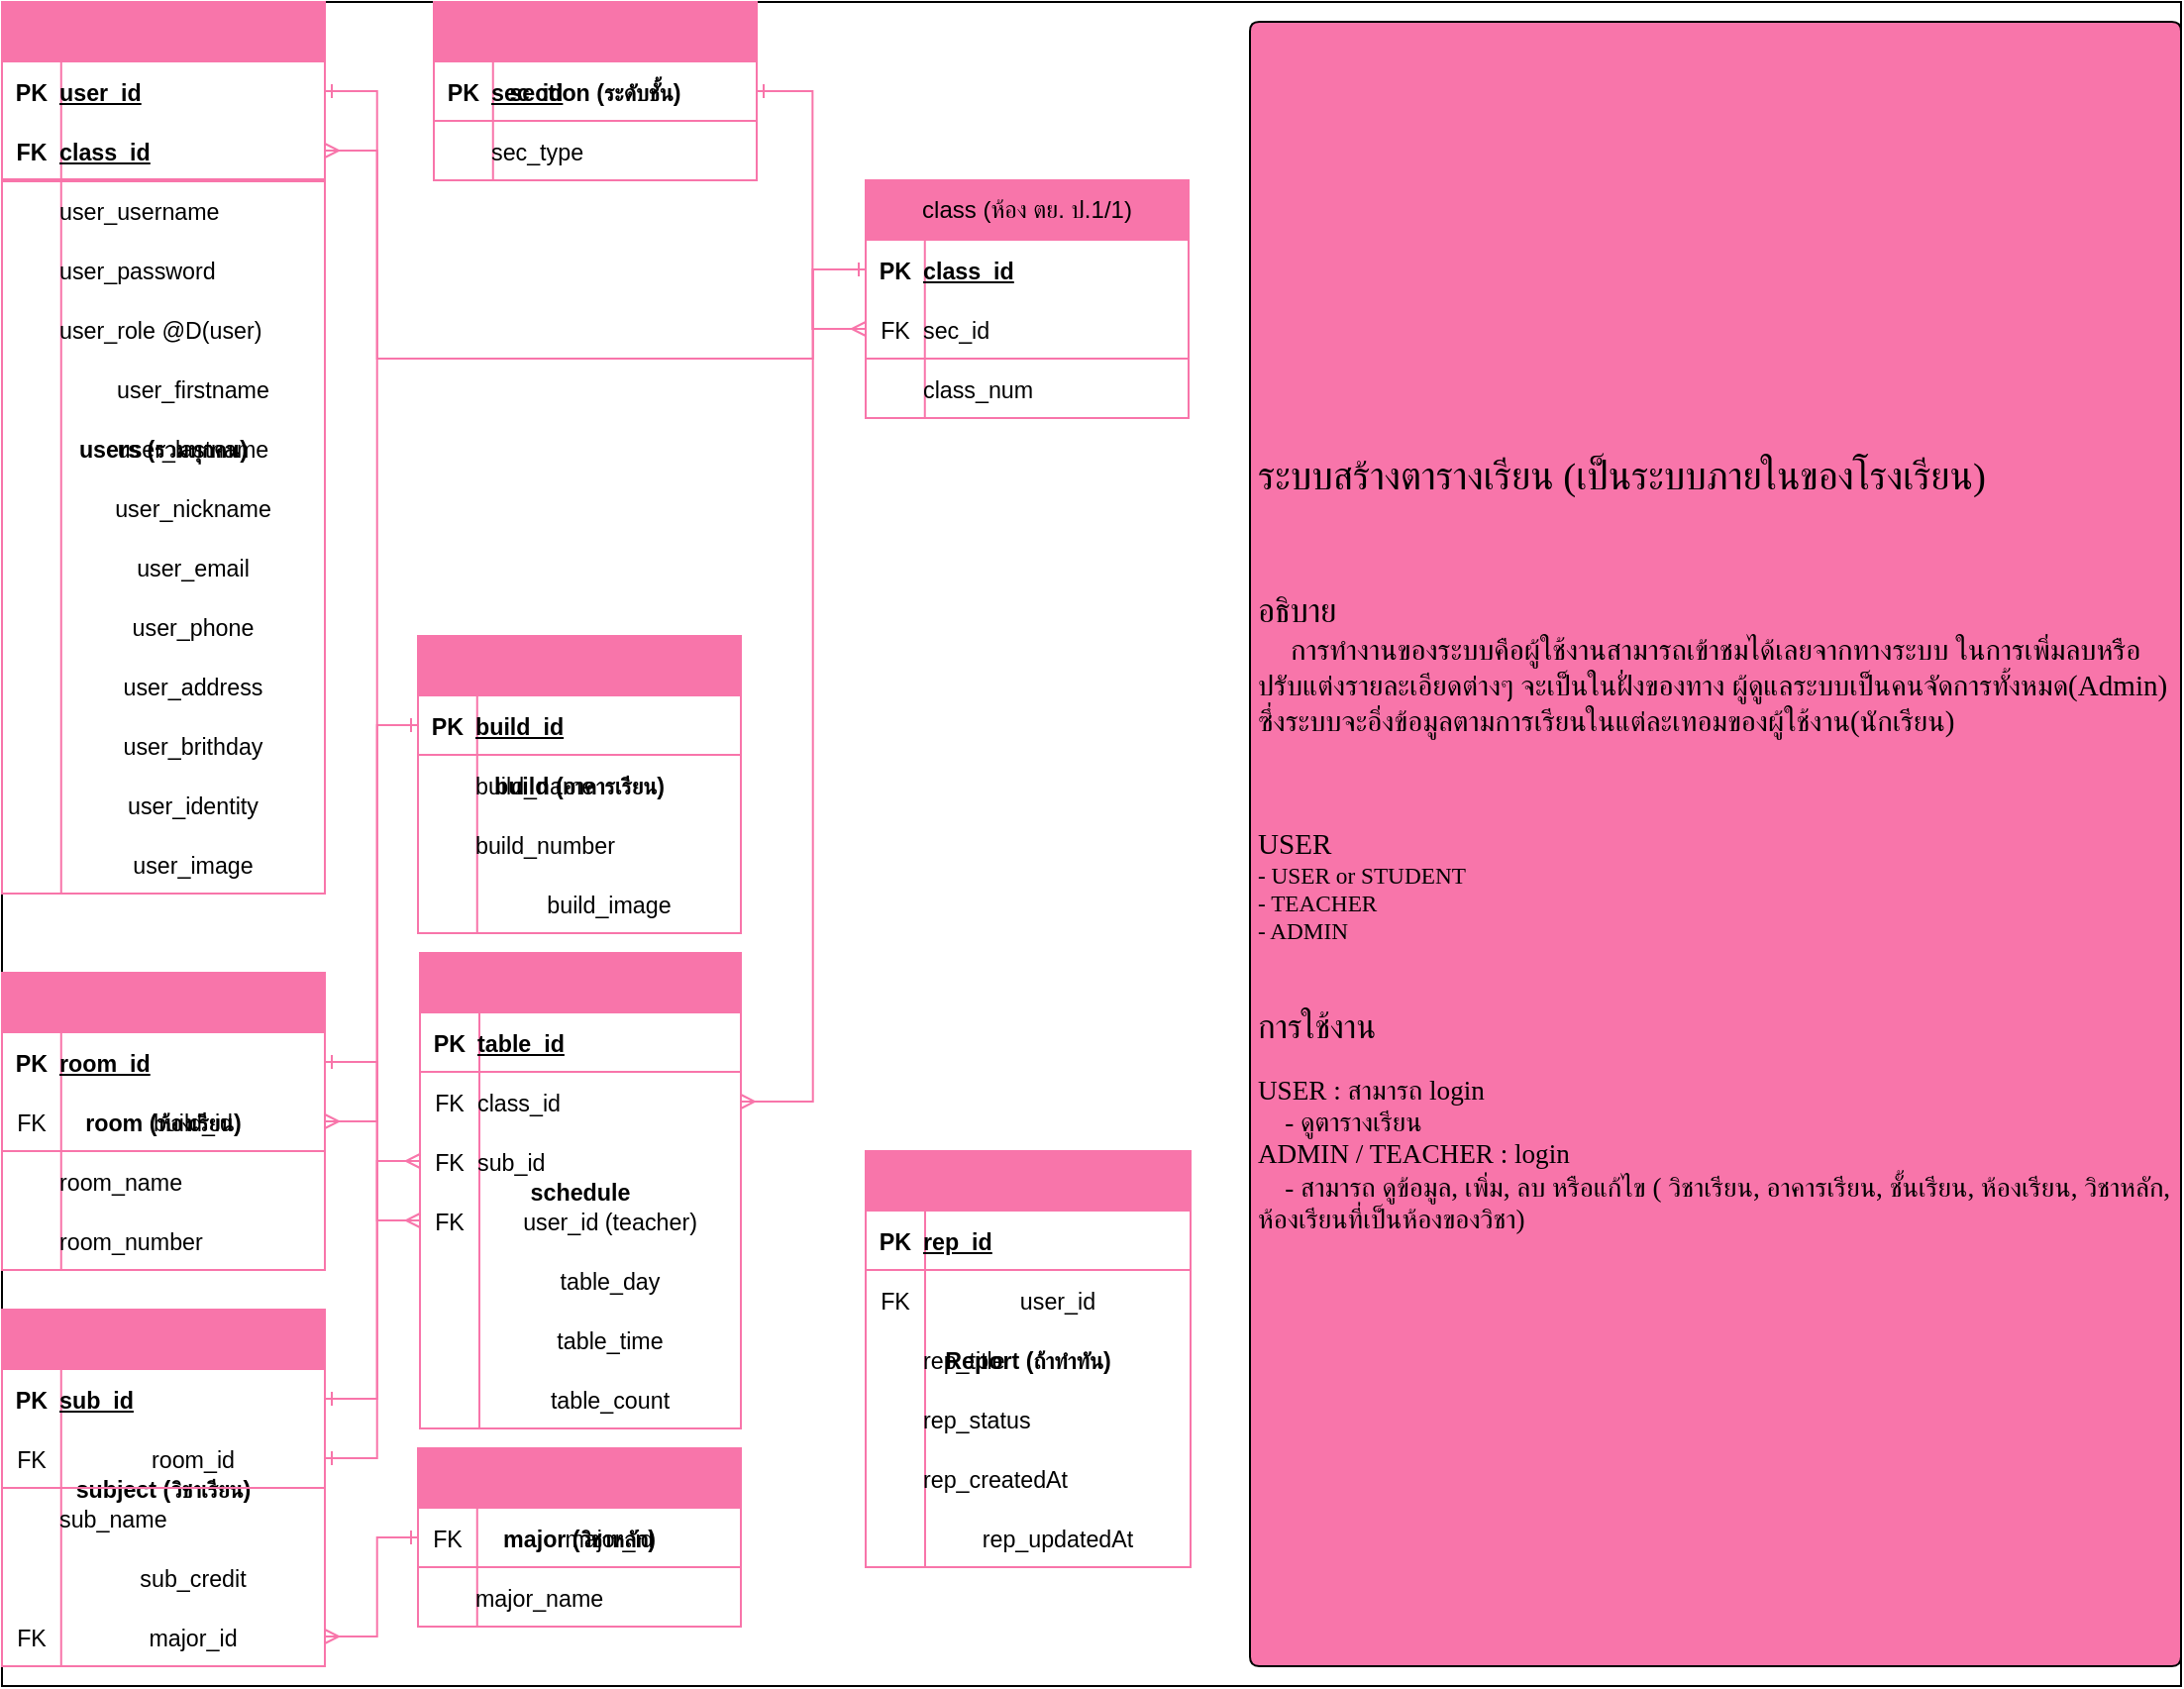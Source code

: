 <mxfile>
    <diagram id="daAU8c42POlejsFDMEc9" name="Page-1">
        <mxGraphModel dx="-432" dy="330" grid="1" gridSize="10" guides="1" tooltips="1" connect="1" arrows="1" fold="1" page="1" pageScale="1" pageWidth="850" pageHeight="1100" math="0" shadow="0">
            <root>
                <mxCell id="0"/>
                <mxCell id="1" parent="0"/>
                <UserObject label="" tags="Background" id="2">
                    <mxCell style="vsdxID=110000;fillColor=none;gradientColor=none;strokeColor=none;spacingTop=-3;spacingBottom=-3;spacingLeft=-3;spacingRight=-3;points=[];labelBackgroundColor=none;rounded=0;html=1;whiteSpace=wrap;" parent="1" vertex="1">
                        <mxGeometry x="860" y="10" width="1100" height="850" as="geometry"/>
                    </mxCell>
                </UserObject>
                <mxCell id="3" style="vsdxID=2;fillColor=#ffffff;gradientColor=none;shape=stencil(nZBRDoQgDERP03+WHsHFe5iISyOCQdT19kIaIxq//Jtp3zTpAFaTaUYNUkwx+F6v1EYD+AUpyRkdKCYFqACrzgf9C352LfuxyWRWg1/yhT/nRE5IsZWuZtCSK8CPeI0e/hF+jV7AJM4PO7KWCyr390bSiNtEtQM=);strokeColor=#000000;spacingTop=-3;spacingBottom=-3;spacingLeft=-3;spacingRight=-3;points=[];labelBackgroundColor=none;rounded=0;html=1;whiteSpace=wrap;" parent="2" vertex="1">
                    <mxGeometry width="1100" height="850" as="geometry"/>
                </mxCell>
                <mxCell id="4" style="vsdxID=310000;fillColor=none;gradientColor=none;strokeColor=none;spacingTop=-3;spacingBottom=-3;spacingLeft=-3;spacingRight=-3;points=[];labelBackgroundColor=none;rounded=0;html=1;whiteSpace=wrap;" parent="2" vertex="1">
                    <mxGeometry width="163" height="450" as="geometry"/>
                </mxCell>
                <mxCell id="5" value="&lt;div style=&quot;font-size: 1px&quot;&gt;&lt;font style=&quot;font-size:11.64px;font-family:Helvetica;color:#000000;direction:ltr;letter-spacing:0px;line-height:120%;opacity:1&quot;&gt;&lt;b&gt;users (รวมทุกคน)&lt;/b&gt;&lt;/font&gt;&lt;/div&gt;" style="verticalAlign=middle;align=center;vsdxID=3;fillColor=#F875AA;gradientColor=none;shape=stencil(rZRNDoMgEIVPw9YgY9Gurb2HiVhJrRjE/ty+UGKbYmwc091jeDP5JoRHIB+asheE0cFodRY3WZmGwIEwJrtGaGmsIlAQyGulxUmrsav8uS+d06mLuroJd99HXQejD3/iEU9fhaP3trJb9NJlY0w3W0MCKz7otWxbv/n7/v97TUSrcFHmkGI7MW5ynEUAmOkzfwxTZWXDzyefu7E8gOVJUDwJlmeH5eEoHo7lSbE8GYonw/LssTzBv/pKgSABrAjDzpZ8UELxBA==);strokeColor=#F875AA;spacingTop=-3;spacingBottom=-3;spacingLeft=-3;spacingRight=-3;points=[];labelBackgroundColor=none;rounded=0;html=1;whiteSpace=wrap;" parent="4" vertex="1">
                    <mxGeometry width="163" height="450" as="geometry"/>
                </mxCell>
                <mxCell id="6" style="vsdxID=410000;fillColor=none;gradientColor=none;strokeColor=none;spacingTop=-3;spacingBottom=-3;spacingLeft=-3;spacingRight=-3;points=[];labelBackgroundColor=none;rounded=0;html=1;whiteSpace=wrap;" parent="4" vertex="1">
                    <mxGeometry y="30" width="163" height="30" as="geometry"/>
                </mxCell>
                <mxCell id="7" value="&lt;div style=&quot;font-size: 1px&quot;&gt;&lt;font style=&quot;font-size:11.64px;font-family:Helvetica;color:#000000;direction:ltr;letter-spacing:0px;line-height:120%;opacity:1&quot;&gt;&lt;b&gt;PK&lt;/b&gt;&lt;/font&gt;&lt;/div&gt;" style="verticalAlign=middle;align=center;vsdxID=5;fillColor=none;gradientColor=none;shape=stencil(nZJZDsMgDERP43+Kj5Cm94gUUqxSiAjpcvuCrGahFVL4m8HPlkcYsJl0NyqQYgre3dST+qABzyAlWa08hagAW8BmcF5dvZttz37sEpnU3T3ShBf3idQhxXvrLgwashvwJKrRr/8LV6M7MIo14UDGLJWK4HuwGLyMZml+luRfPLhqaWg2MIr8DuIT3xC2Hw==);strokeColor=#F875AA;spacingTop=-3;spacingBottom=-3;spacingLeft=-3;spacingRight=-3;points=[];labelBackgroundColor=none;rounded=0;html=1;whiteSpace=wrap;" parent="6" vertex="1">
                    <mxGeometry width="30" height="30" as="geometry"/>
                </mxCell>
                <mxCell id="8" value="&lt;div style=&quot;font-size: 1px&quot;&gt;&lt;font style=&quot;font-size:11.64px;font-family:Helvetica;color:#000000;direction:ltr;letter-spacing:0px;line-height:120%;opacity:1&quot;&gt;&lt;u&gt;&lt;b&gt;user_id&lt;/b&gt;&lt;/u&gt;&lt;/font&gt;&lt;/div&gt;" style="verticalAlign=middle;align=left;vsdxID=6;fillColor=none;gradientColor=none;shape=stencil(nZJZDsMgDERP43+Kj5Cm94gUUqxSiAjpcvuCrGahFVL4m8HPlkcYsJl0NyqQYgre3dST+qABzyAlWa08hagAW8BmcF5dvZttz37sEpnU3T3ShBf3idQhxXvrLgwashvwJKrRr/8LV6M7MIo14UDGLJWK4HuwGLyMZml+luRfPLhqaWg2MIr8DuIT3xC2Hw==);strokeColor=#F875AA;spacingTop=-3;spacingBottom=-3;spacingLeft=-3;spacingRight=-3;points=[];labelBackgroundColor=none;rounded=0;html=1;whiteSpace=wrap;" parent="6" vertex="1">
                    <mxGeometry x="30" width="133" height="30" as="geometry"/>
                </mxCell>
                <mxCell id="9" style="vsdxID=710000;fillColor=none;gradientColor=none;strokeColor=none;spacingTop=-3;spacingBottom=-3;spacingLeft=-3;spacingRight=-3;points=[];labelBackgroundColor=none;rounded=0;html=1;whiteSpace=wrap;" parent="4" vertex="1">
                    <mxGeometry y="60" width="163" height="30" as="geometry"/>
                </mxCell>
                <mxCell id="10" style="vsdxID=7;fillColor=none;gradientColor=none;shape=stencil(UzV2Ls5ILEhVNTIoLinKz04tz0wpyVA1dlE1MsrMy0gtyiwBslSNXVWNndPyi1LTi/JL81Ig/IJEkEoQKze/DGRCBUSfAUiHkUElMs8NojAnMw9JoaEB2UphfKyKyVaKohDIQPgwLTMnBy5DhsdRFeL1OIa9kIghaDv1ggjFBWi2Axno6QAoBElDxq4A);strokeColor=#F875AA;strokeWidth=2;spacingTop=-3;spacingBottom=-3;spacingLeft=-3;spacingRight=-3;points=[];labelBackgroundColor=none;rounded=0;html=1;whiteSpace=wrap;" parent="9" vertex="1">
                    <mxGeometry width="163" height="30" as="geometry"/>
                </mxCell>
                <mxCell id="11" value="&lt;div style=&quot;font-size: 1px&quot;&gt;&lt;font style=&quot;font-size:11.64px;font-family:Helvetica;color:#000000;direction:ltr;letter-spacing:0px;line-height:120%;opacity:1&quot;&gt;&lt;b&gt;FK&lt;/b&gt;&lt;/font&gt;&lt;/div&gt;" style="verticalAlign=middle;align=center;vsdxID=8;fillColor=none;gradientColor=none;shape=stencil(nZJZDsMgDERP43+Kj5Cm94gUUqxSiAjpcvuCrGahFVL4m8HPlkcYsJl0NyqQYgre3dST+qABzyAlWa08hagAW8BmcF5dvZttz37sEpnU3T3ShBf3idQhxXvrLgwashvwJKrRr/8LV6M7MIo14UDGLJWK4HuwGLyMZml+luRfPLhqaWg2MIr8DuIT3xC2Hw==);strokeColor=#F875AA;spacingTop=-3;spacingBottom=-3;spacingLeft=-3;spacingRight=-3;points=[];labelBackgroundColor=none;rounded=0;html=1;whiteSpace=wrap;" parent="9" vertex="1">
                    <mxGeometry width="30" height="30" as="geometry"/>
                </mxCell>
                <mxCell id="12" value="&lt;div style=&quot;font-size: 1px&quot;&gt;&lt;font style=&quot;font-size:11.64px;font-family:Helvetica;color:#000000;direction:ltr;letter-spacing:0px;line-height:120%;opacity:1&quot;&gt;&lt;u&gt;&lt;b&gt;class_id&lt;/b&gt;&lt;/u&gt;&lt;/font&gt;&lt;/div&gt;" style="verticalAlign=middle;align=left;vsdxID=9;fillColor=none;gradientColor=none;shape=stencil(nZJZDsMgDERP43+Kj5Cm94gUUqxSiAjpcvuCrGahFVL4m8HPlkcYsJl0NyqQYgre3dST+qABzyAlWa08hagAW8BmcF5dvZttz37sEpnU3T3ShBf3idQhxXvrLgwashvwJKrRr/8LV6M7MIo14UDGLJWK4HuwGLyMZml+luRfPLhqaWg2MIr8DuIT3xC2Hw==);strokeColor=#F875AA;spacingTop=-3;spacingBottom=-3;spacingLeft=-3;spacingRight=-3;points=[];labelBackgroundColor=none;rounded=0;html=1;whiteSpace=wrap;" parent="9" vertex="1">
                    <mxGeometry x="30" width="133" height="30" as="geometry"/>
                </mxCell>
                <mxCell id="13" style="vsdxID=1010000;fillColor=none;gradientColor=none;strokeColor=none;spacingTop=-3;spacingBottom=-3;spacingLeft=-3;spacingRight=-3;points=[];labelBackgroundColor=none;rounded=0;html=1;whiteSpace=wrap;" parent="4" vertex="1">
                    <mxGeometry y="90" width="163" height="30" as="geometry"/>
                </mxCell>
                <mxCell id="14" style="vsdxID=11;fillColor=none;gradientColor=none;shape=stencil(nZJZDsMgDERP43+Kj5Cm94gUUqxSiAjpcvuCrGahFVL4m8HPlkcYsJl0NyqQYgre3dST+qABzyAlWa08hagAW8BmcF5dvZttz37sEpnU3T3ShBf3idQhxXvrLgwashvwJKrRr/8LV6M7MIo14UDGLJWK4HuwGLyMZml+luRfPLhqaWg2MIr8DuIT3xC2Hw==);strokeColor=#F875AA;spacingTop=-3;spacingBottom=-3;spacingLeft=-3;spacingRight=-3;points=[];labelBackgroundColor=none;rounded=0;html=1;whiteSpace=wrap;" parent="13" vertex="1">
                    <mxGeometry width="30" height="30" as="geometry"/>
                </mxCell>
                <mxCell id="15" value="&lt;div style=&quot;font-size: 1px&quot;&gt;&lt;font style=&quot;font-size:11.64px;font-family:Helvetica;color:#000000;direction:ltr;letter-spacing:0px;line-height:120%;opacity:1&quot;&gt;user_username&lt;/font&gt;&lt;/div&gt;" style="verticalAlign=middle;align=left;vsdxID=12;fillColor=none;gradientColor=none;shape=stencil(nZJZDsMgDERP43+Kj5Cm94gUUqxSiAjpcvuCrGahFVL4m8HPlkcYsJl0NyqQYgre3dST+qABzyAlWa08hagAW8BmcF5dvZttz37sEpnU3T3ShBf3idQhxXvrLgwashvwJKrRr/8LV6M7MIo14UDGLJWK4HuwGLyMZml+luRfPLhqaWg2MIr8DuIT3xC2Hw==);strokeColor=#F875AA;spacingTop=-3;spacingBottom=-3;spacingLeft=-3;spacingRight=-3;points=[];labelBackgroundColor=none;rounded=0;html=1;whiteSpace=wrap;" parent="13" vertex="1">
                    <mxGeometry x="30" width="133" height="30" as="geometry"/>
                </mxCell>
                <mxCell id="16" style="vsdxID=1310000;fillColor=none;gradientColor=none;strokeColor=none;spacingTop=-3;spacingBottom=-3;spacingLeft=-3;spacingRight=-3;points=[];labelBackgroundColor=none;rounded=0;html=1;whiteSpace=wrap;" parent="4" vertex="1">
                    <mxGeometry y="120" width="163" height="30" as="geometry"/>
                </mxCell>
                <mxCell id="17" style="vsdxID=14;fillColor=none;gradientColor=none;shape=stencil(nZJZDsMgDERP43+Kj5Cm94gUUqxSiAjpcvuCrGahFVL4m8HPlkcYsJl0NyqQYgre3dST+qABzyAlWa08hagAW8BmcF5dvZttz37sEpnU3T3ShBf3idQhxXvrLgwashvwJKrRr/8LV6M7MIo14UDGLJWK4HuwGLyMZml+luRfPLhqaWg2MIr8DuIT3xC2Hw==);strokeColor=#F875AA;spacingTop=-3;spacingBottom=-3;spacingLeft=-3;spacingRight=-3;points=[];labelBackgroundColor=none;rounded=0;html=1;whiteSpace=wrap;" parent="16" vertex="1">
                    <mxGeometry width="30" height="30" as="geometry"/>
                </mxCell>
                <mxCell id="18" value="&lt;div style=&quot;font-size: 1px&quot;&gt;&lt;font style=&quot;font-size:11.64px;font-family:Helvetica;color:#000000;direction:ltr;letter-spacing:0px;line-height:120%;opacity:1&quot;&gt;user_password&lt;/font&gt;&lt;/div&gt;" style="verticalAlign=middle;align=left;vsdxID=15;fillColor=none;gradientColor=none;shape=stencil(nZJZDsMgDERP43+Kj5Cm94gUUqxSiAjpcvuCrGahFVL4m8HPlkcYsJl0NyqQYgre3dST+qABzyAlWa08hagAW8BmcF5dvZttz37sEpnU3T3ShBf3idQhxXvrLgwashvwJKrRr/8LV6M7MIo14UDGLJWK4HuwGLyMZml+luRfPLhqaWg2MIr8DuIT3xC2Hw==);strokeColor=#F875AA;spacingTop=-3;spacingBottom=-3;spacingLeft=-3;spacingRight=-3;points=[];labelBackgroundColor=none;rounded=0;html=1;whiteSpace=wrap;" parent="16" vertex="1">
                    <mxGeometry x="30" width="133" height="30" as="geometry"/>
                </mxCell>
                <mxCell id="19" style="vsdxID=1610000;fillColor=none;gradientColor=none;strokeColor=none;spacingTop=-3;spacingBottom=-3;spacingLeft=-3;spacingRight=-3;points=[];labelBackgroundColor=none;rounded=0;html=1;whiteSpace=wrap;" parent="4" vertex="1">
                    <mxGeometry y="150" width="163" height="30" as="geometry"/>
                </mxCell>
                <mxCell id="20" style="vsdxID=17;fillColor=none;gradientColor=none;shape=stencil(nZJZDsMgDERP43+Kj5Cm94gUUqxSiAjpcvuCrGahFVL4m8HPlkcYsJl0NyqQYgre3dST+qABzyAlWa08hagAW8BmcF5dvZttz37sEpnU3T3ShBf3idQhxXvrLgwashvwJKrRr/8LV6M7MIo14UDGLJWK4HuwGLyMZml+luRfPLhqaWg2MIr8DuIT3xC2Hw==);strokeColor=#F875AA;spacingTop=-3;spacingBottom=-3;spacingLeft=-3;spacingRight=-3;points=[];labelBackgroundColor=none;rounded=0;html=1;whiteSpace=wrap;" parent="19" vertex="1">
                    <mxGeometry width="30" height="30" as="geometry"/>
                </mxCell>
                <mxCell id="21" value="&lt;div style=&quot;font-size: 1px&quot;&gt;&lt;font style=&quot;font-size:11.64px;font-family:Helvetica;color:#000000;direction:ltr;letter-spacing:0px;line-height:120%;opacity:1&quot;&gt;user_role @D(user)&lt;/font&gt;&lt;/div&gt;" style="verticalAlign=middle;align=left;vsdxID=18;fillColor=none;gradientColor=none;shape=stencil(nZJZDsMgDERP43+Kj5Cm94gUUqxSiAjpcvuCrGahFVL4m8HPlkcYsJl0NyqQYgre3dST+qABzyAlWa08hagAW8BmcF5dvZttz37sEpnU3T3ShBf3idQhxXvrLgwashvwJKrRr/8LV6M7MIo14UDGLJWK4HuwGLyMZml+luRfPLhqaWg2MIr8DuIT3xC2Hw==);strokeColor=#F875AA;spacingTop=-3;spacingBottom=-3;spacingLeft=-3;spacingRight=-3;points=[];labelBackgroundColor=none;rounded=0;html=1;whiteSpace=wrap;" parent="19" vertex="1">
                    <mxGeometry x="30" width="133" height="30" as="geometry"/>
                </mxCell>
                <mxCell id="22" style="vsdxID=1910000;fillColor=none;gradientColor=none;strokeColor=none;spacingTop=-3;spacingBottom=-3;spacingLeft=-3;spacingRight=-3;points=[];labelBackgroundColor=none;rounded=0;html=1;whiteSpace=wrap;" parent="4" vertex="1">
                    <mxGeometry y="180" width="163" height="30" as="geometry"/>
                </mxCell>
                <mxCell id="23" style="vsdxID=20;fillColor=none;gradientColor=none;shape=stencil(nZJZDsMgDERP43+Kj5Cm94gUUqxSiAjpcvuCrGahFVL4m8HPlkcYsJl0NyqQYgre3dST+qABzyAlWa08hagAW8BmcF5dvZttz37sEpnU3T3ShBf3idQhxXvrLgwashvwJKrRr/8LV6M7MIo14UDGLJWK4HuwGLyMZml+luRfPLhqaWg2MIr8DuIT3xC2Hw==);strokeColor=#F875AA;spacingTop=-3;spacingBottom=-3;spacingLeft=-3;spacingRight=-3;points=[];labelBackgroundColor=none;rounded=0;html=1;whiteSpace=wrap;" parent="22" vertex="1">
                    <mxGeometry width="30" height="30" as="geometry"/>
                </mxCell>
                <mxCell id="24" value="&lt;div style=&quot;font-size: 1px&quot;&gt;&lt;font style=&quot;font-size:11.64px;font-family:Helvetica;color:#000000;direction:ltr;letter-spacing:0px;line-height:120%;opacity:1&quot;&gt;user_firstname&lt;/font&gt;&lt;/div&gt;" style="verticalAlign=middle;align=center;vsdxID=21;fillColor=none;gradientColor=none;shape=stencil(nZJZDsMgDERP43+Kj5Cm94gUUqxSiAjpcvuCrGahFVL4m8HPlkcYsJl0NyqQYgre3dST+qABzyAlWa08hagAW8BmcF5dvZttz37sEpnU3T3ShBf3idQhxXvrLgwashvwJKrRr/8LV6M7MIo14UDGLJWK4HuwGLyMZml+luRfPLhqaWg2MIr8DuIT3xC2Hw==);strokeColor=#F875AA;spacingTop=-3;spacingBottom=-3;spacingLeft=-3;spacingRight=-3;points=[];labelBackgroundColor=none;rounded=0;html=1;whiteSpace=wrap;" parent="22" vertex="1">
                    <mxGeometry x="30" width="133" height="30" as="geometry"/>
                </mxCell>
                <mxCell id="25" style="vsdxID=2210000;fillColor=none;gradientColor=none;strokeColor=none;spacingTop=-3;spacingBottom=-3;spacingLeft=-3;spacingRight=-3;points=[];labelBackgroundColor=none;rounded=0;html=1;whiteSpace=wrap;" parent="4" vertex="1">
                    <mxGeometry y="210" width="163" height="30" as="geometry"/>
                </mxCell>
                <mxCell id="26" style="vsdxID=23;fillColor=none;gradientColor=none;shape=stencil(nZJZDsMgDERP43+Kj5Cm94gUUqxSiAjpcvuCrGahFVL4m8HPlkcYsJl0NyqQYgre3dST+qABzyAlWa08hagAW8BmcF5dvZttz37sEpnU3T3ShBf3idQhxXvrLgwashvwJKrRr/8LV6M7MIo14UDGLJWK4HuwGLyMZml+luRfPLhqaWg2MIr8DuIT3xC2Hw==);strokeColor=#F875AA;spacingTop=-3;spacingBottom=-3;spacingLeft=-3;spacingRight=-3;points=[];labelBackgroundColor=none;rounded=0;html=1;whiteSpace=wrap;" parent="25" vertex="1">
                    <mxGeometry width="30" height="30" as="geometry"/>
                </mxCell>
                <mxCell id="27" value="&lt;div style=&quot;font-size: 1px&quot;&gt;&lt;font style=&quot;font-size:11.64px;font-family:Helvetica;color:#000000;direction:ltr;letter-spacing:0px;line-height:120%;opacity:1&quot;&gt;user_lastname&lt;/font&gt;&lt;/div&gt;" style="verticalAlign=middle;align=center;vsdxID=24;fillColor=none;gradientColor=none;shape=stencil(nZJZDsMgDERP43+Kj5Cm94gUUqxSiAjpcvuCrGahFVL4m8HPlkcYsJl0NyqQYgre3dST+qABzyAlWa08hagAW8BmcF5dvZttz37sEpnU3T3ShBf3idQhxXvrLgwashvwJKrRr/8LV6M7MIo14UDGLJWK4HuwGLyMZml+luRfPLhqaWg2MIr8DuIT3xC2Hw==);strokeColor=#F875AA;spacingTop=-3;spacingBottom=-3;spacingLeft=-3;spacingRight=-3;points=[];labelBackgroundColor=none;rounded=0;html=1;whiteSpace=wrap;" parent="25" vertex="1">
                    <mxGeometry x="30" width="133" height="30" as="geometry"/>
                </mxCell>
                <mxCell id="28" style="vsdxID=2510000;fillColor=none;gradientColor=none;strokeColor=none;spacingTop=-3;spacingBottom=-3;spacingLeft=-3;spacingRight=-3;points=[];labelBackgroundColor=none;rounded=0;html=1;whiteSpace=wrap;" parent="4" vertex="1">
                    <mxGeometry y="240" width="163" height="30" as="geometry"/>
                </mxCell>
                <mxCell id="29" style="vsdxID=26;fillColor=none;gradientColor=none;shape=stencil(nZJZDsMgDERP43+Kj5Cm94gUUqxSiAjpcvuCrGahFVL4m8HPlkcYsJl0NyqQYgre3dST+qABzyAlWa08hagAW8BmcF5dvZttz37sEpnU3T3ShBf3idQhxXvrLgwashvwJKrRr/8LV6M7MIo14UDGLJWK4HuwGLyMZml+luRfPLhqaWg2MIr8DuIT3xC2Hw==);strokeColor=#F875AA;spacingTop=-3;spacingBottom=-3;spacingLeft=-3;spacingRight=-3;points=[];labelBackgroundColor=none;rounded=0;html=1;whiteSpace=wrap;" parent="28" vertex="1">
                    <mxGeometry width="30" height="30" as="geometry"/>
                </mxCell>
                <mxCell id="30" value="&lt;div style=&quot;font-size: 1px&quot;&gt;&lt;font style=&quot;font-size:11.64px;font-family:Helvetica;color:#000000;direction:ltr;letter-spacing:0px;line-height:120%;opacity:1&quot;&gt;user_nickname&lt;/font&gt;&lt;/div&gt;" style="verticalAlign=middle;align=center;vsdxID=27;fillColor=none;gradientColor=none;shape=stencil(nZJZDsMgDERP43+Kj5Cm94gUUqxSiAjpcvuCrGahFVL4m8HPlkcYsJl0NyqQYgre3dST+qABzyAlWa08hagAW8BmcF5dvZttz37sEpnU3T3ShBf3idQhxXvrLgwashvwJKrRr/8LV6M7MIo14UDGLJWK4HuwGLyMZml+luRfPLhqaWg2MIr8DuIT3xC2Hw==);strokeColor=#F875AA;spacingTop=-3;spacingBottom=-3;spacingLeft=-3;spacingRight=-3;points=[];labelBackgroundColor=none;rounded=0;html=1;whiteSpace=wrap;" parent="28" vertex="1">
                    <mxGeometry x="30" width="133" height="30" as="geometry"/>
                </mxCell>
                <mxCell id="31" style="vsdxID=2810000;fillColor=none;gradientColor=none;strokeColor=none;spacingTop=-3;spacingBottom=-3;spacingLeft=-3;spacingRight=-3;points=[];labelBackgroundColor=none;rounded=0;html=1;whiteSpace=wrap;" parent="4" vertex="1">
                    <mxGeometry y="270" width="163" height="30" as="geometry"/>
                </mxCell>
                <mxCell id="32" style="vsdxID=29;fillColor=none;gradientColor=none;shape=stencil(nZJZDsMgDERP43+Kj5Cm94gUUqxSiAjpcvuCrGahFVL4m8HPlkcYsJl0NyqQYgre3dST+qABzyAlWa08hagAW8BmcF5dvZttz37sEpnU3T3ShBf3idQhxXvrLgwashvwJKrRr/8LV6M7MIo14UDGLJWK4HuwGLyMZml+luRfPLhqaWg2MIr8DuIT3xC2Hw==);strokeColor=#F875AA;spacingTop=-3;spacingBottom=-3;spacingLeft=-3;spacingRight=-3;points=[];labelBackgroundColor=none;rounded=0;html=1;whiteSpace=wrap;" parent="31" vertex="1">
                    <mxGeometry width="30" height="30" as="geometry"/>
                </mxCell>
                <mxCell id="33" value="&lt;div style=&quot;font-size: 1px&quot;&gt;&lt;font style=&quot;font-size:11.64px;font-family:Helvetica;color:#000000;direction:ltr;letter-spacing:0px;line-height:120%;opacity:1&quot;&gt;user_email&lt;/font&gt;&lt;/div&gt;" style="verticalAlign=middle;align=center;vsdxID=30;fillColor=none;gradientColor=none;shape=stencil(nZJZDsMgDERP43+Kj5Cm94gUUqxSiAjpcvuCrGahFVL4m8HPlkcYsJl0NyqQYgre3dST+qABzyAlWa08hagAW8BmcF5dvZttz37sEpnU3T3ShBf3idQhxXvrLgwashvwJKrRr/8LV6M7MIo14UDGLJWK4HuwGLyMZml+luRfPLhqaWg2MIr8DuIT3xC2Hw==);strokeColor=#F875AA;spacingTop=-3;spacingBottom=-3;spacingLeft=-3;spacingRight=-3;points=[];labelBackgroundColor=none;rounded=0;html=1;whiteSpace=wrap;" parent="31" vertex="1">
                    <mxGeometry x="30" width="133" height="30" as="geometry"/>
                </mxCell>
                <mxCell id="34" style="vsdxID=3110000;fillColor=none;gradientColor=none;strokeColor=none;spacingTop=-3;spacingBottom=-3;spacingLeft=-3;spacingRight=-3;points=[];labelBackgroundColor=none;rounded=0;html=1;whiteSpace=wrap;" parent="4" vertex="1">
                    <mxGeometry y="300" width="163" height="30" as="geometry"/>
                </mxCell>
                <mxCell id="35" style="vsdxID=32;fillColor=none;gradientColor=none;shape=stencil(nZJZDsMgDERP43+Kj5Cm94gUUqxSiAjpcvuCrGahFVL4m8HPlkcYsJl0NyqQYgre3dST+qABzyAlWa08hagAW8BmcF5dvZttz37sEpnU3T3ShBf3idQhxXvrLgwashvwJKrRr/8LV6M7MIo14UDGLJWK4HuwGLyMZml+luRfPLhqaWg2MIr8DuIT3xC2Hw==);strokeColor=#F875AA;spacingTop=-3;spacingBottom=-3;spacingLeft=-3;spacingRight=-3;points=[];labelBackgroundColor=none;rounded=0;html=1;whiteSpace=wrap;" parent="34" vertex="1">
                    <mxGeometry width="30" height="30" as="geometry"/>
                </mxCell>
                <mxCell id="36" value="&lt;div style=&quot;font-size: 1px&quot;&gt;&lt;font style=&quot;font-size:11.64px;font-family:Helvetica;color:#000000;direction:ltr;letter-spacing:0px;line-height:120%;opacity:1&quot;&gt;user_phone&lt;/font&gt;&lt;/div&gt;" style="verticalAlign=middle;align=center;vsdxID=33;fillColor=none;gradientColor=none;shape=stencil(nZJZDsMgDERP43+Kj5Cm94gUUqxSiAjpcvuCrGahFVL4m8HPlkcYsJl0NyqQYgre3dST+qABzyAlWa08hagAW8BmcF5dvZttz37sEpnU3T3ShBf3idQhxXvrLgwashvwJKrRr/8LV6M7MIo14UDGLJWK4HuwGLyMZml+luRfPLhqaWg2MIr8DuIT3xC2Hw==);strokeColor=#F875AA;spacingTop=-3;spacingBottom=-3;spacingLeft=-3;spacingRight=-3;points=[];labelBackgroundColor=none;rounded=0;html=1;whiteSpace=wrap;" parent="34" vertex="1">
                    <mxGeometry x="30" width="133" height="30" as="geometry"/>
                </mxCell>
                <mxCell id="37" style="vsdxID=3410000;fillColor=none;gradientColor=none;strokeColor=none;spacingTop=-3;spacingBottom=-3;spacingLeft=-3;spacingRight=-3;points=[];labelBackgroundColor=none;rounded=0;html=1;whiteSpace=wrap;" parent="4" vertex="1">
                    <mxGeometry y="330" width="163" height="30" as="geometry"/>
                </mxCell>
                <mxCell id="38" style="vsdxID=35;fillColor=none;gradientColor=none;shape=stencil(nZJZDsMgDERP43+Kj5Cm94gUUqxSiAjpcvuCrGahFVL4m8HPlkcYsJl0NyqQYgre3dST+qABzyAlWa08hagAW8BmcF5dvZttz37sEpnU3T3ShBf3idQhxXvrLgwashvwJKrRr/8LV6M7MIo14UDGLJWK4HuwGLyMZml+luRfPLhqaWg2MIr8DuIT3xC2Hw==);strokeColor=#F875AA;spacingTop=-3;spacingBottom=-3;spacingLeft=-3;spacingRight=-3;points=[];labelBackgroundColor=none;rounded=0;html=1;whiteSpace=wrap;" parent="37" vertex="1">
                    <mxGeometry width="30" height="30" as="geometry"/>
                </mxCell>
                <mxCell id="39" value="&lt;div style=&quot;font-size: 1px&quot;&gt;&lt;font style=&quot;font-size:11.64px;font-family:Helvetica;color:#000000;direction:ltr;letter-spacing:0px;line-height:120%;opacity:1&quot;&gt;user_address&lt;/font&gt;&lt;/div&gt;" style="verticalAlign=middle;align=center;vsdxID=36;fillColor=none;gradientColor=none;shape=stencil(nZJZDsMgDERP43+Kj5Cm94gUUqxSiAjpcvuCrGahFVL4m8HPlkcYsJl0NyqQYgre3dST+qABzyAlWa08hagAW8BmcF5dvZttz37sEpnU3T3ShBf3idQhxXvrLgwashvwJKrRr/8LV6M7MIo14UDGLJWK4HuwGLyMZml+luRfPLhqaWg2MIr8DuIT3xC2Hw==);strokeColor=#F875AA;spacingTop=-3;spacingBottom=-3;spacingLeft=-3;spacingRight=-3;points=[];labelBackgroundColor=none;rounded=0;html=1;whiteSpace=wrap;" parent="37" vertex="1">
                    <mxGeometry x="30" width="133" height="30" as="geometry"/>
                </mxCell>
                <mxCell id="40" style="vsdxID=3710000;fillColor=none;gradientColor=none;strokeColor=none;spacingTop=-3;spacingBottom=-3;spacingLeft=-3;spacingRight=-3;points=[];labelBackgroundColor=none;rounded=0;html=1;whiteSpace=wrap;" parent="4" vertex="1">
                    <mxGeometry y="360" width="163" height="30" as="geometry"/>
                </mxCell>
                <mxCell id="41" style="vsdxID=38;fillColor=none;gradientColor=none;shape=stencil(nZJZDsMgDERP43+Kj5Cm94gUUqxSiAjpcvuCrGahFVL4m8HPlkcYsJl0NyqQYgre3dST+qABzyAlWa08hagAW8BmcF5dvZttz37sEpnU3T3ShBf3idQhxXvrLgwashvwJKrRr/8LV6M7MIo14UDGLJWK4HuwGLyMZml+luRfPLhqaWg2MIr8DuIT3xC2Hw==);strokeColor=#F875AA;spacingTop=-3;spacingBottom=-3;spacingLeft=-3;spacingRight=-3;points=[];labelBackgroundColor=none;rounded=0;html=1;whiteSpace=wrap;" parent="40" vertex="1">
                    <mxGeometry width="30" height="30" as="geometry"/>
                </mxCell>
                <mxCell id="42" value="&lt;div style=&quot;font-size: 1px&quot;&gt;&lt;font style=&quot;font-size:11.64px;font-family:Helvetica;color:#000000;direction:ltr;letter-spacing:0px;line-height:120%;opacity:1&quot;&gt;user_brithday&lt;/font&gt;&lt;/div&gt;" style="verticalAlign=middle;align=center;vsdxID=39;fillColor=none;gradientColor=none;shape=stencil(nZJZDsMgDERP43+Kj5Cm94gUUqxSiAjpcvuCrGahFVL4m8HPlkcYsJl0NyqQYgre3dST+qABzyAlWa08hagAW8BmcF5dvZttz37sEpnU3T3ShBf3idQhxXvrLgwashvwJKrRr/8LV6M7MIo14UDGLJWK4HuwGLyMZml+luRfPLhqaWg2MIr8DuIT3xC2Hw==);strokeColor=#F875AA;spacingTop=-3;spacingBottom=-3;spacingLeft=-3;spacingRight=-3;points=[];labelBackgroundColor=none;rounded=0;html=1;whiteSpace=wrap;" parent="40" vertex="1">
                    <mxGeometry x="30" width="133" height="30" as="geometry"/>
                </mxCell>
                <mxCell id="43" style="vsdxID=4010000;fillColor=none;gradientColor=none;strokeColor=none;spacingTop=-3;spacingBottom=-3;spacingLeft=-3;spacingRight=-3;points=[];labelBackgroundColor=none;rounded=0;html=1;whiteSpace=wrap;" parent="4" vertex="1">
                    <mxGeometry y="390" width="163" height="30" as="geometry"/>
                </mxCell>
                <mxCell id="44" style="vsdxID=41;fillColor=none;gradientColor=none;shape=stencil(nZJZDsMgDERP43+Kj5Cm94gUUqxSiAjpcvuCrGahFVL4m8HPlkcYsJl0NyqQYgre3dST+qABzyAlWa08hagAW8BmcF5dvZttz37sEpnU3T3ShBf3idQhxXvrLgwashvwJKrRr/8LV6M7MIo14UDGLJWK4HuwGLyMZml+luRfPLhqaWg2MIr8DuIT3xC2Hw==);strokeColor=#F875AA;spacingTop=-3;spacingBottom=-3;spacingLeft=-3;spacingRight=-3;points=[];labelBackgroundColor=none;rounded=0;html=1;whiteSpace=wrap;" parent="43" vertex="1">
                    <mxGeometry width="30" height="30" as="geometry"/>
                </mxCell>
                <mxCell id="45" value="&lt;div style=&quot;font-size: 1px&quot;&gt;&lt;font style=&quot;font-size:11.64px;font-family:Helvetica;color:#000000;direction:ltr;letter-spacing:0px;line-height:120%;opacity:1&quot;&gt;user_identity&lt;/font&gt;&lt;/div&gt;" style="verticalAlign=middle;align=center;vsdxID=42;fillColor=none;gradientColor=none;shape=stencil(nZJZDsMgDERP43+Kj5Cm94gUUqxSiAjpcvuCrGahFVL4m8HPlkcYsJl0NyqQYgre3dST+qABzyAlWa08hagAW8BmcF5dvZttz37sEpnU3T3ShBf3idQhxXvrLgwashvwJKrRr/8LV6M7MIo14UDGLJWK4HuwGLyMZml+luRfPLhqaWg2MIr8DuIT3xC2Hw==);strokeColor=#F875AA;spacingTop=-3;spacingBottom=-3;spacingLeft=-3;spacingRight=-3;points=[];labelBackgroundColor=none;rounded=0;html=1;whiteSpace=wrap;" parent="43" vertex="1">
                    <mxGeometry x="30" width="133" height="30" as="geometry"/>
                </mxCell>
                <mxCell id="46" style="vsdxID=4310000;fillColor=none;gradientColor=none;strokeColor=none;spacingTop=-3;spacingBottom=-3;spacingLeft=-3;spacingRight=-3;points=[];labelBackgroundColor=none;rounded=0;html=1;whiteSpace=wrap;" parent="4" vertex="1">
                    <mxGeometry y="420" width="163" height="30" as="geometry"/>
                </mxCell>
                <mxCell id="47" style="vsdxID=44;fillColor=none;gradientColor=none;shape=stencil(nZJZDsMgDERP43+Kj5Cm94gUUqxSiAjpcvuCrGahFVL4m8HPlkcYsJl0NyqQYgre3dST+qABzyAlWa08hagAW8BmcF5dvZttz37sEpnU3T3ShBf3idQhxXvrLgwashvwJKrRr/8LV6M7MIo14UDGLJWK4HuwGLyMZml+luRfPLhqaWg2MIr8DuIT3xC2Hw==);strokeColor=#000000;spacingTop=-3;spacingBottom=-3;spacingLeft=-3;spacingRight=-3;points=[];labelBackgroundColor=none;rounded=0;html=1;whiteSpace=wrap;" parent="46" vertex="1">
                    <mxGeometry width="30" height="30" as="geometry"/>
                </mxCell>
                <mxCell id="48" value="&lt;div style=&quot;font-size: 1px&quot;&gt;&lt;font style=&quot;font-size:11.64px;font-family:Helvetica;color:#000000;direction:ltr;letter-spacing:0px;line-height:120%;opacity:1&quot;&gt;user_image&lt;/font&gt;&lt;/div&gt;" style="verticalAlign=middle;align=center;vsdxID=45;fillColor=none;gradientColor=none;shape=stencil(nZJZDsMgDERP43+Kj5Cm94gUUqxSiAjpcvuCrGahFVL4m8HPlkcYsJl0NyqQYgre3dST+qABzyAlWa08hagAW8BmcF5dvZttz37sEpnU3T3ShBf3idQhxXvrLgwashvwJKrRr/8LV6M7MIo14UDGLJWK4HuwGLyMZml+luRfPLhqaWg2MIr8DuIT3xC2Hw==);strokeColor=#000000;spacingTop=-3;spacingBottom=-3;spacingLeft=-3;spacingRight=-3;points=[];labelBackgroundColor=none;rounded=0;html=1;whiteSpace=wrap;" parent="46" vertex="1">
                    <mxGeometry x="30" width="133" height="30" as="geometry"/>
                </mxCell>
                <mxCell id="49" style="vsdxID=4610000;fillColor=none;gradientColor=none;strokeColor=none;spacingTop=-3;spacingBottom=-3;spacingLeft=-3;spacingRight=-3;points=[];labelBackgroundColor=none;rounded=0;html=1;whiteSpace=wrap;" parent="2" vertex="1">
                    <mxGeometry x="436" y="90" width="163" height="120" as="geometry"/>
                </mxCell>
                <mxCell id="50" value="class (ห้อง ตย. ป.1/1)" style="verticalAlign=bottom;align=center;vsdxID=46;fillColor=#F875AA;gradientColor=none;shape=stencil(rZPdDsIgDIWfpreG0Sx6P+d7LBlzRISF4d/bCzZqYJkZi3ctfD2cUgCsxr4ZBHA2OmtO4iZb1wPugXOpe2Gl8xFgDVh1xoqjNRfdUj40gQzR2VyDwp3qWKjg7EEZL1/pgUgl9SzJ5sGCrUbj833wtd1Jpajrz/6/e3q7WWQ1C449rHWbo1rsNojLlSd0+au7Cb3N0k6uLhpzMmIfpC/ZL9EvwPoJ);strokeColor=#F875AA;spacingTop=0;spacingBottom=-24;spacingLeft=-3;spacingRight=-3;points=[];labelBackgroundColor=none;rounded=0;whiteSpace=wrap;html=1;labelBorderColor=none;labelPosition=center;verticalLabelPosition=top;" parent="49" vertex="1">
                    <mxGeometry width="163" height="120" as="geometry"/>
                </mxCell>
                <mxCell id="51" style="vsdxID=4710000;fillColor=none;gradientColor=none;strokeColor=none;spacingTop=-3;spacingBottom=-3;spacingLeft=-3;spacingRight=-3;points=[];labelBackgroundColor=none;rounded=0;html=1;whiteSpace=wrap;" parent="49" vertex="1">
                    <mxGeometry y="30" width="163" height="30" as="geometry"/>
                </mxCell>
                <mxCell id="52" value="&lt;div style=&quot;font-size: 1px&quot;&gt;&lt;font style=&quot;font-size:11.64px;font-family:Helvetica;color:#000000;direction:ltr;letter-spacing:0px;line-height:120%;opacity:1&quot;&gt;&lt;b&gt;PK&lt;/b&gt;&lt;/font&gt;&lt;/div&gt;" style="verticalAlign=middle;align=center;vsdxID=48;fillColor=none;gradientColor=none;shape=stencil(nZJZDsMgDERP43+Kj5Cm94gUUqxSiAjpcvuCrGahFVL4m8HPlkcYsJl0NyqQYgre3dST+qABzyAlWa08hagAW8BmcF5dvZttz37sEpnU3T3ShBf3idQhxXvrLgwashvwJKrRr/8LV6M7MIo14UDGLJWK4HuwGLyMZml+luRfPLhqaWg2MIr8DuIT3xC2Hw==);strokeColor=#F875AA;spacingTop=-3;spacingBottom=-3;spacingLeft=-3;spacingRight=-3;points=[];labelBackgroundColor=none;rounded=0;html=1;whiteSpace=wrap;" parent="51" vertex="1">
                    <mxGeometry width="30" height="30" as="geometry"/>
                </mxCell>
                <mxCell id="53" value="&lt;div style=&quot;font-size: 1px&quot;&gt;&lt;font style=&quot;font-size:11.64px;font-family:Helvetica;color:#000000;direction:ltr;letter-spacing:0px;line-height:120%;opacity:1&quot;&gt;&lt;u&gt;&lt;b&gt;class_id&lt;/b&gt;&lt;/u&gt;&lt;/font&gt;&lt;/div&gt;" style="verticalAlign=middle;align=left;vsdxID=49;fillColor=none;gradientColor=none;shape=stencil(nZJZDsMgDERP43+Kj5Cm94gUUqxSiAjpcvuCrGahFVL4m8HPlkcYsJl0NyqQYgre3dST+qABzyAlWa08hagAW8BmcF5dvZttz37sEpnU3T3ShBf3idQhxXvrLgwashvwJKrRr/8LV6M7MIo14UDGLJWK4HuwGLyMZml+luRfPLhqaWg2MIr8DuIT3xC2Hw==);strokeColor=#F875AA;spacingTop=-3;spacingBottom=-3;spacingLeft=-3;spacingRight=-3;points=[];labelBackgroundColor=none;rounded=0;html=1;whiteSpace=wrap;" parent="51" vertex="1">
                    <mxGeometry x="30" width="133" height="30" as="geometry"/>
                </mxCell>
                <mxCell id="54" style="vsdxID=5010000;fillColor=none;gradientColor=none;strokeColor=none;spacingTop=-3;spacingBottom=-3;spacingLeft=-3;spacingRight=-3;points=[];labelBackgroundColor=none;rounded=0;html=1;whiteSpace=wrap;" parent="49" vertex="1">
                    <mxGeometry y="60" width="163" height="30" as="geometry"/>
                </mxCell>
                <mxCell id="55" style="vsdxID=50;fillColor=none;gradientColor=none;shape=stencil(UzV2Ls5ILEhVNTIoLinKz04tz0wpyVA1dlE1MsrMy0gtyiwBslSNXVWNndPyi1LTi/JL81Ig/IJEkEoQKze/DGRCBUSfAUiHkUElMs8NojAnMw9JoaEB2UphfKyKyVaKohDIQPgwLTMnBy5DhsdRFeL1OIa9kIghaDv1ggjFBWi2Axno6QAoBElDxq4A);strokeColor=#F875AA;spacingTop=-3;spacingBottom=-3;spacingLeft=-3;spacingRight=-3;points=[];labelBackgroundColor=none;rounded=0;html=1;whiteSpace=wrap;" parent="54" vertex="1">
                    <mxGeometry width="163" height="30" as="geometry"/>
                </mxCell>
                <mxCell id="56" value="&lt;div style=&quot;font-size: 1px&quot;&gt;&lt;font style=&quot;font-size:11.64px;font-family:Helvetica;color:#000000;direction:ltr;letter-spacing:0px;line-height:120%;opacity:1&quot;&gt;FK&lt;/font&gt;&lt;/div&gt;" style="verticalAlign=middle;align=center;vsdxID=51;fillColor=none;gradientColor=none;shape=stencil(nZJZDsMgDERP43+Kj5Cm94gUUqxSiAjpcvuCrGahFVL4m8HPlkcYsJl0NyqQYgre3dST+qABzyAlWa08hagAW8BmcF5dvZttz37sEpnU3T3ShBf3idQhxXvrLgwashvwJKrRr/8LV6M7MIo14UDGLJWK4HuwGLyMZml+luRfPLhqaWg2MIr8DuIT3xC2Hw==);strokeColor=#000000;spacingTop=-3;spacingBottom=-3;spacingLeft=-3;spacingRight=-3;points=[];labelBackgroundColor=none;rounded=0;html=1;whiteSpace=wrap;" parent="54" vertex="1">
                    <mxGeometry width="30" height="30" as="geometry"/>
                </mxCell>
                <mxCell id="57" value="&lt;div style=&quot;font-size: 1px&quot;&gt;&lt;font style=&quot;font-size:11.64px;font-family:Helvetica;color:#000000;direction:ltr;letter-spacing:0px;line-height:120%;opacity:1&quot;&gt;sec_id&lt;/font&gt;&lt;/div&gt;" style="verticalAlign=middle;align=left;vsdxID=52;fillColor=none;gradientColor=none;shape=stencil(nZJZDsMgDERP43+Kj5Cm94gUUqxSiAjpcvuCrGahFVL4m8HPlkcYsJl0NyqQYgre3dST+qABzyAlWa08hagAW8BmcF5dvZttz37sEpnU3T3ShBf3idQhxXvrLgwashvwJKrRr/8LV6M7MIo14UDGLJWK4HuwGLyMZml+luRfPLhqaWg2MIr8DuIT3xC2Hw==);strokeColor=#000000;spacingTop=-3;spacingBottom=-3;spacingLeft=-3;spacingRight=-3;points=[];labelBackgroundColor=none;rounded=0;html=1;whiteSpace=wrap;" parent="54" vertex="1">
                    <mxGeometry x="30" width="133" height="30" as="geometry"/>
                </mxCell>
                <mxCell id="58" style="vsdxID=5310000;fillColor=none;gradientColor=none;strokeColor=none;spacingTop=-3;spacingBottom=-3;spacingLeft=-3;spacingRight=-3;points=[];labelBackgroundColor=none;rounded=0;html=1;whiteSpace=wrap;" parent="49" vertex="1">
                    <mxGeometry y="90" width="163" height="30" as="geometry"/>
                </mxCell>
                <mxCell id="59" style="vsdxID=54;fillColor=none;gradientColor=none;shape=stencil(nZJZDsMgDERP43+Kj5Cm94gUUqxSiAjpcvuCrGahFVL4m8HPlkcYsJl0NyqQYgre3dST+qABzyAlWa08hagAW8BmcF5dvZttz37sEpnU3T3ShBf3idQhxXvrLgwashvwJKrRr/8LV6M7MIo14UDGLJWK4HuwGLyMZml+luRfPLhqaWg2MIr8DuIT3xC2Hw==);strokeColor=#F875AA;spacingTop=-3;spacingBottom=-3;spacingLeft=-3;spacingRight=-3;points=[];labelBackgroundColor=none;rounded=0;html=1;whiteSpace=wrap;" parent="58" vertex="1">
                    <mxGeometry width="30" height="30" as="geometry"/>
                </mxCell>
                <mxCell id="60" value="&lt;div style=&quot;font-size: 1px&quot;&gt;&lt;font style=&quot;font-size:11.64px;font-family:Helvetica;color:#000000;direction:ltr;letter-spacing:0px;line-height:120%;opacity:1&quot;&gt;class_num&lt;/font&gt;&lt;/div&gt;" style="verticalAlign=middle;align=left;vsdxID=55;fillColor=none;gradientColor=none;shape=stencil(nZJZDsMgDERP43+Kj5Cm94gUUqxSiAjpcvuCrGahFVL4m8HPlkcYsJl0NyqQYgre3dST+qABzyAlWa08hagAW8BmcF5dvZttz37sEpnU3T3ShBf3idQhxXvrLgwashvwJKrRr/8LV6M7MIo14UDGLJWK4HuwGLyMZml+luRfPLhqaWg2MIr8DuIT3xC2Hw==);strokeColor=#F875AA;spacingTop=-3;spacingBottom=-3;spacingLeft=-3;spacingRight=-3;points=[];labelBackgroundColor=none;rounded=0;html=1;whiteSpace=wrap;" parent="58" vertex="1">
                    <mxGeometry x="30" width="133" height="30" as="geometry"/>
                </mxCell>
                <mxCell id="61" style="vsdxID=5610000;fillColor=none;gradientColor=none;strokeColor=none;spacingTop=-3;spacingBottom=-3;spacingLeft=-3;spacingRight=-3;points=[];labelBackgroundColor=none;rounded=0;html=1;whiteSpace=wrap;" parent="2" vertex="1">
                    <mxGeometry y="660" width="163" height="180" as="geometry"/>
                </mxCell>
                <mxCell id="62" value="&lt;div style=&quot;font-size: 1px&quot;&gt;&lt;font style=&quot;font-size:11.64px;font-family:Helvetica;color:#000000;direction:ltr;letter-spacing:0px;line-height:120%;opacity:1&quot;&gt;&lt;b&gt;subject (วิชาเรียน)&lt;/b&gt;&lt;/font&gt;&lt;/div&gt;" style="verticalAlign=middle;align=center;vsdxID=56;fillColor=#F875AA;gradientColor=none;shape=stencil(tZPRDsIgDEW/htcFaMS9z/kfS8YcEWFhOPXvBck0QmaGxre23NucQkFQjX0zcETxaI0+8otobY9ghygVqudGWBchqBFUnTb8YPRZtSEfGq/00UlPvsM1+LB3UHwLGWEF2z4q+yCWQi2K8bKQ4K+lCYILXvCdkDLM/jz/w2Qz0zrgLHGM8QNzZm9SFgBZ/RMDwFxZadh8uppEzXJ5ylye6K3eVitaKxfEf8iVwv+D+g4=);strokeColor=#F875AA;spacingTop=-3;spacingBottom=-3;spacingLeft=-3;spacingRight=-3;points=[];labelBackgroundColor=none;rounded=0;html=1;whiteSpace=wrap;" parent="61" vertex="1">
                    <mxGeometry width="163" height="180" as="geometry"/>
                </mxCell>
                <mxCell id="63" style="vsdxID=5710000;fillColor=none;gradientColor=none;strokeColor=none;spacingTop=-3;spacingBottom=-3;spacingLeft=-3;spacingRight=-3;points=[];labelBackgroundColor=none;rounded=0;html=1;whiteSpace=wrap;" parent="61" vertex="1">
                    <mxGeometry y="30" width="163" height="30" as="geometry"/>
                </mxCell>
                <mxCell id="64" value="&lt;div style=&quot;font-size: 1px&quot;&gt;&lt;font style=&quot;font-size:11.64px;font-family:Helvetica;color:#000000;direction:ltr;letter-spacing:0px;line-height:120%;opacity:1&quot;&gt;&lt;b&gt;PK&lt;/b&gt;&lt;/font&gt;&lt;/div&gt;" style="verticalAlign=middle;align=center;vsdxID=58;fillColor=none;gradientColor=none;shape=stencil(nZJZDsMgDERP43+Kj5Cm94gUUqxSiAjpcvuCrGahFVL4m8HPlkcYsJl0NyqQYgre3dST+qABzyAlWa08hagAW8BmcF5dvZttz37sEpnU3T3ShBf3idQhxXvrLgwashvwJKrRr/8LV6M7MIo14UDGLJWK4HuwGLyMZml+luRfPLhqaWg2MIr8DuIT3xC2Hw==);strokeColor=#F875AA;spacingTop=-3;spacingBottom=-3;spacingLeft=-3;spacingRight=-3;points=[];labelBackgroundColor=none;rounded=0;html=1;whiteSpace=wrap;" parent="63" vertex="1">
                    <mxGeometry width="30" height="30" as="geometry"/>
                </mxCell>
                <mxCell id="65" value="&lt;div style=&quot;font-size: 1px&quot;&gt;&lt;font style=&quot;font-size:11.64px;font-family:Helvetica;color:#000000;direction:ltr;letter-spacing:0px;line-height:120%;opacity:1&quot;&gt;&lt;u&gt;&lt;b&gt;sub_id&lt;/b&gt;&lt;/u&gt;&lt;/font&gt;&lt;/div&gt;" style="verticalAlign=middle;align=left;vsdxID=59;fillColor=none;gradientColor=none;shape=stencil(nZJZDsMgDERP43+Kj5Cm94gUUqxSiAjpcvuCrGahFVL4m8HPlkcYsJl0NyqQYgre3dST+qABzyAlWa08hagAW8BmcF5dvZttz37sEpnU3T3ShBf3idQhxXvrLgwashvwJKrRr/8LV6M7MIo14UDGLJWK4HuwGLyMZml+luRfPLhqaWg2MIr8DuIT3xC2Hw==);strokeColor=#F875AA;spacingTop=-3;spacingBottom=-3;spacingLeft=-3;spacingRight=-3;points=[];labelBackgroundColor=none;rounded=0;html=1;whiteSpace=wrap;" parent="63" vertex="1">
                    <mxGeometry x="30" width="133" height="30" as="geometry"/>
                </mxCell>
                <mxCell id="66" style="vsdxID=6010000;fillColor=none;gradientColor=none;strokeColor=none;spacingTop=-3;spacingBottom=-3;spacingLeft=-3;spacingRight=-3;points=[];labelBackgroundColor=none;rounded=0;html=1;whiteSpace=wrap;" parent="61" vertex="1">
                    <mxGeometry y="60" width="163" height="30" as="geometry"/>
                </mxCell>
                <mxCell id="67" style="vsdxID=60;fillColor=none;gradientColor=none;shape=stencil(UzV2Ls5ILEhVNTIoLinKz04tz0wpyVA1dlE1MsrMy0gtyiwBslSNXVWNndPyi1LTi/JL81Ig/IJEkEoQKze/DGRCBUSfAUiHkUElMs8NojAnMw9JoaEB2UphfKyKyVaKohDIQPgwLTMnBy5DhsdRFeL1OIa9kIghaDv1ggjFBWi2Axno6QAoBElDxq4A);strokeColor=#F875AA;spacingTop=-3;spacingBottom=-3;spacingLeft=-3;spacingRight=-3;points=[];labelBackgroundColor=none;rounded=0;html=1;whiteSpace=wrap;" parent="66" vertex="1">
                    <mxGeometry width="163" height="30" as="geometry"/>
                </mxCell>
                <mxCell id="68" value="&lt;div style=&quot;font-size: 1px&quot;&gt;&lt;font style=&quot;font-size:11.64px;font-family:Helvetica;color:#000000;direction:ltr;letter-spacing:0px;line-height:120%;opacity:1&quot;&gt;FK&lt;/font&gt;&lt;/div&gt;" style="verticalAlign=middle;align=center;vsdxID=61;fillColor=none;gradientColor=none;shape=stencil(nZJZDsMgDERP43+Kj5Cm94gUUqxSiAjpcvuCrGahFVL4m8HPlkcYsJl0NyqQYgre3dST+qABzyAlWa08hagAW8BmcF5dvZttz37sEpnU3T3ShBf3idQhxXvrLgwashvwJKrRr/8LV6M7MIo14UDGLJWK4HuwGLyMZml+luRfPLhqaWg2MIr8DuIT3xC2Hw==);strokeColor=#F875AA;spacingTop=-3;spacingBottom=-3;spacingLeft=-3;spacingRight=-3;points=[];labelBackgroundColor=none;rounded=0;html=1;whiteSpace=wrap;" parent="66" vertex="1">
                    <mxGeometry width="30" height="30" as="geometry"/>
                </mxCell>
                <mxCell id="69" value="&lt;div style=&quot;font-size: 1px&quot;&gt;&lt;font style=&quot;font-size:11.64px;font-family:Helvetica;color:#000000;direction:ltr;letter-spacing:0px;line-height:120%;opacity:1&quot;&gt;room_id&lt;/font&gt;&lt;/div&gt;" style="verticalAlign=middle;align=center;vsdxID=62;fillColor=none;gradientColor=none;shape=stencil(nZJZDsMgDERP43+Kj5Cm94gUUqxSiAjpcvuCrGahFVL4m8HPlkcYsJl0NyqQYgre3dST+qABzyAlWa08hagAW8BmcF5dvZttz37sEpnU3T3ShBf3idQhxXvrLgwashvwJKrRr/8LV6M7MIo14UDGLJWK4HuwGLyMZml+luRfPLhqaWg2MIr8DuIT3xC2Hw==);strokeColor=#F875AA;spacingTop=-3;spacingBottom=-3;spacingLeft=-3;spacingRight=-3;points=[];labelBackgroundColor=none;rounded=0;html=1;whiteSpace=wrap;" parent="66" vertex="1">
                    <mxGeometry x="30" width="133" height="30" as="geometry"/>
                </mxCell>
                <mxCell id="70" style="vsdxID=6310000;fillColor=none;gradientColor=none;strokeColor=none;spacingTop=-3;spacingBottom=-3;spacingLeft=-3;spacingRight=-3;points=[];labelBackgroundColor=none;rounded=0;html=1;whiteSpace=wrap;" parent="61" vertex="1">
                    <mxGeometry y="90" width="163" height="30" as="geometry"/>
                </mxCell>
                <mxCell id="71" style="vsdxID=64;fillColor=none;gradientColor=none;shape=stencil(nZJZDsMgDERP43+Kj5Cm94gUUqxSiAjpcvuCrGahFVL4m8HPlkcYsJl0NyqQYgre3dST+qABzyAlWa08hagAW8BmcF5dvZttz37sEpnU3T3ShBf3idQhxXvrLgwashvwJKrRr/8LV6M7MIo14UDGLJWK4HuwGLyMZml+luRfPLhqaWg2MIr8DuIT3xC2Hw==);strokeColor=#F875AA;spacingTop=-3;spacingBottom=-3;spacingLeft=-3;spacingRight=-3;points=[];labelBackgroundColor=none;rounded=0;html=1;whiteSpace=wrap;" parent="70" vertex="1">
                    <mxGeometry width="30" height="30" as="geometry"/>
                </mxCell>
                <mxCell id="72" value="&lt;div style=&quot;font-size: 1px&quot;&gt;&lt;font style=&quot;font-size:11.64px;font-family:Helvetica;color:#000000;direction:ltr;letter-spacing:0px;line-height:120%;opacity:1&quot;&gt;sub_name&lt;/font&gt;&lt;/div&gt;" style="verticalAlign=middle;align=left;vsdxID=65;fillColor=none;gradientColor=none;shape=stencil(nZJZDsMgDERP43+Kj5Cm94gUUqxSiAjpcvuCrGahFVL4m8HPlkcYsJl0NyqQYgre3dST+qABzyAlWa08hagAW8BmcF5dvZttz37sEpnU3T3ShBf3idQhxXvrLgwashvwJKrRr/8LV6M7MIo14UDGLJWK4HuwGLyMZml+luRfPLhqaWg2MIr8DuIT3xC2Hw==);strokeColor=#F875AA;spacingTop=-3;spacingBottom=-3;spacingLeft=-3;spacingRight=-3;points=[];labelBackgroundColor=none;rounded=0;html=1;whiteSpace=wrap;" parent="70" vertex="1">
                    <mxGeometry x="30" width="133" height="30" as="geometry"/>
                </mxCell>
                <mxCell id="73" style="vsdxID=6610000;fillColor=none;gradientColor=none;strokeColor=none;spacingTop=-3;spacingBottom=-3;spacingLeft=-3;spacingRight=-3;points=[];labelBackgroundColor=none;rounded=0;html=1;whiteSpace=wrap;" parent="61" vertex="1">
                    <mxGeometry y="120" width="163" height="30" as="geometry"/>
                </mxCell>
                <mxCell id="74" style="vsdxID=67;fillColor=none;gradientColor=none;shape=stencil(nZJZDsMgDERP43+Kj5Cm94gUUqxSiAjpcvuCrGahFVL4m8HPlkcYsJl0NyqQYgre3dST+qABzyAlWa08hagAW8BmcF5dvZttz37sEpnU3T3ShBf3idQhxXvrLgwashvwJKrRr/8LV6M7MIo14UDGLJWK4HuwGLyMZml+luRfPLhqaWg2MIr8DuIT3xC2Hw==);strokeColor=#000000;spacingTop=-3;spacingBottom=-3;spacingLeft=-3;spacingRight=-3;points=[];labelBackgroundColor=none;rounded=0;html=1;whiteSpace=wrap;" parent="73" vertex="1">
                    <mxGeometry width="30" height="30" as="geometry"/>
                </mxCell>
                <mxCell id="75" value="&lt;div style=&quot;font-size: 1px&quot;&gt;&lt;font style=&quot;font-size:11.64px;font-family:Helvetica;color:#000000;direction:ltr;letter-spacing:0px;line-height:120%;opacity:1&quot;&gt;sub_credit&lt;/font&gt;&lt;/div&gt;" style="verticalAlign=middle;align=center;vsdxID=68;fillColor=none;gradientColor=none;shape=stencil(nZJZDsMgDERP43+Kj5Cm94gUUqxSiAjpcvuCrGahFVL4m8HPlkcYsJl0NyqQYgre3dST+qABzyAlWa08hagAW8BmcF5dvZttz37sEpnU3T3ShBf3idQhxXvrLgwashvwJKrRr/8LV6M7MIo14UDGLJWK4HuwGLyMZml+luRfPLhqaWg2MIr8DuIT3xC2Hw==);strokeColor=#000000;spacingTop=-3;spacingBottom=-3;spacingLeft=-3;spacingRight=-3;points=[];labelBackgroundColor=none;rounded=0;html=1;whiteSpace=wrap;" parent="73" vertex="1">
                    <mxGeometry x="30" width="133" height="30" as="geometry"/>
                </mxCell>
                <mxCell id="76" style="vsdxID=6910000;fillColor=none;gradientColor=none;strokeColor=none;spacingTop=-3;spacingBottom=-3;spacingLeft=-3;spacingRight=-3;points=[];labelBackgroundColor=none;rounded=0;html=1;whiteSpace=wrap;" parent="61" vertex="1">
                    <mxGeometry y="150" width="163" height="30" as="geometry"/>
                </mxCell>
                <mxCell id="77" value="&lt;div style=&quot;font-size: 1px&quot;&gt;&lt;font style=&quot;font-size:11.64px;font-family:Helvetica;color:#000000;direction:ltr;letter-spacing:0px;line-height:120%;opacity:1&quot;&gt;FK&lt;/font&gt;&lt;/div&gt;" style="verticalAlign=middle;align=center;vsdxID=70;fillColor=none;gradientColor=none;shape=stencil(nZJZDsMgDERP43+Kj5Cm94gUUqxSiAjpcvuCrGahFVL4m8HPlkcYsJl0NyqQYgre3dST+qABzyAlWa08hagAW8BmcF5dvZttz37sEpnU3T3ShBf3idQhxXvrLgwashvwJKrRr/8LV6M7MIo14UDGLJWK4HuwGLyMZml+luRfPLhqaWg2MIr8DuIT3xC2Hw==);strokeColor=#F875AA;spacingTop=-3;spacingBottom=-3;spacingLeft=-3;spacingRight=-3;points=[];labelBackgroundColor=none;rounded=0;html=1;whiteSpace=wrap;" parent="76" vertex="1">
                    <mxGeometry width="30" height="30" as="geometry"/>
                </mxCell>
                <mxCell id="78" value="&lt;div style=&quot;font-size: 1px&quot;&gt;&lt;font style=&quot;font-size:11.64px;font-family:Helvetica;color:#000000;direction:ltr;letter-spacing:0px;line-height:120%;opacity:1&quot;&gt;major_id&lt;/font&gt;&lt;/div&gt;" style="verticalAlign=middle;align=center;vsdxID=71;fillColor=none;gradientColor=none;shape=stencil(nZJZDsMgDERP43+Kj5Cm94gUUqxSiAjpcvuCrGahFVL4m8HPlkcYsJl0NyqQYgre3dST+qABzyAlWa08hagAW8BmcF5dvZttz37sEpnU3T3ShBf3idQhxXvrLgwashvwJKrRr/8LV6M7MIo14UDGLJWK4HuwGLyMZml+luRfPLhqaWg2MIr8DuIT3xC2Hw==);strokeColor=#F875AA;spacingTop=-3;spacingBottom=-3;spacingLeft=-3;spacingRight=-3;points=[];labelBackgroundColor=none;rounded=0;html=1;whiteSpace=wrap;" parent="76" vertex="1">
                    <mxGeometry x="30" width="133" height="30" as="geometry"/>
                </mxCell>
                <mxCell id="79" style="vsdxID=7210000;fillColor=none;gradientColor=none;strokeColor=none;spacingTop=-3;spacingBottom=-3;spacingLeft=-3;spacingRight=-3;points=[];labelBackgroundColor=none;rounded=0;html=1;whiteSpace=wrap;" parent="2" vertex="1">
                    <mxGeometry x="218" width="163" height="90" as="geometry"/>
                </mxCell>
                <mxCell id="80" value="&lt;div style=&quot;font-size: 1px&quot;&gt;&lt;font style=&quot;font-size:11.64px;font-family:Helvetica;color:#000000;direction:ltr;letter-spacing:0px;line-height:120%;opacity:1&quot;&gt;&lt;b&gt;section (ระดับชั้น)&lt;/b&gt;&lt;/font&gt;&lt;/div&gt;" style="verticalAlign=middle;align=center;vsdxID=72;fillColor=#F875AA;gradientColor=none;shape=stencil(tVLLDsIgEPyavTaUTdB7rf/RpFSICA3F198LkmqENCkab7O7M5vZB2AziW7kQMnkrDnyq+ydANwBpVILbqXzCLAFbAZj+cGas+5jPHaBGdDJXEKHW9SRoKDkHiPECvGZ2UeyknqRTJaJNfmamlnw4G1+kErF2V/1P0w2e1pluIic2fjBc2HvejuX1/bPBIxVbFMiSHbzccrkjB6kP+tT8d+xfQA=);strokeColor=#F875AA;spacingTop=-3;spacingBottom=-3;spacingLeft=-3;spacingRight=-3;points=[];labelBackgroundColor=none;rounded=0;html=1;whiteSpace=wrap;" parent="79" vertex="1">
                    <mxGeometry width="163" height="90" as="geometry"/>
                </mxCell>
                <mxCell id="81" style="vsdxID=7310000;fillColor=none;gradientColor=none;strokeColor=none;spacingTop=-3;spacingBottom=-3;spacingLeft=-3;spacingRight=-3;points=[];labelBackgroundColor=none;rounded=0;html=1;whiteSpace=wrap;" parent="79" vertex="1">
                    <mxGeometry y="30" width="163" height="30" as="geometry"/>
                </mxCell>
                <mxCell id="82" style="vsdxID=73;fillColor=none;gradientColor=none;shape=stencil(UzV2Ls5ILEhVNTIoLinKz04tz0wpyVA1dlE1MsrMy0gtyiwBslSNXVWNndPyi1LTi/JL81Ig/IJEkEoQKze/DGRCBUSfAUiHkUElMs8NojAnMw9JoaEB2UphfKyKyVaKohDIQPgwLTMnBy5DhsdRFeL1OIa9kIghaDv1ggjFBWi2Axno6QAoBElDxq4A);strokeColor=#F875AA;spacingTop=-3;spacingBottom=-3;spacingLeft=-3;spacingRight=-3;points=[];labelBackgroundColor=none;rounded=0;html=1;whiteSpace=wrap;" parent="81" vertex="1">
                    <mxGeometry width="163" height="30" as="geometry"/>
                </mxCell>
                <mxCell id="83" value="&lt;div style=&quot;font-size: 1px&quot;&gt;&lt;font style=&quot;font-size:11.64px;font-family:Helvetica;color:#000000;direction:ltr;letter-spacing:0px;line-height:120%;opacity:1&quot;&gt;&lt;b&gt;PK&lt;/b&gt;&lt;/font&gt;&lt;/div&gt;" style="verticalAlign=middle;align=center;vsdxID=74;fillColor=none;gradientColor=none;shape=stencil(nZJZDsMgDERP43+Kj5Cm94gUUqxSiAjpcvuCrGahFVL4m8HPlkcYsJl0NyqQYgre3dST+qABzyAlWa08hagAW8BmcF5dvZttz37sEpnU3T3ShBf3idQhxXvrLgwashvwJKrRr/8LV6M7MIo14UDGLJWK4HuwGLyMZml+luRfPLhqaWg2MIr8DuIT3xC2Hw==);strokeColor=#F875AA;spacingTop=-3;spacingBottom=-3;spacingLeft=-3;spacingRight=-3;points=[];labelBackgroundColor=none;rounded=0;html=1;whiteSpace=wrap;" parent="81" vertex="1">
                    <mxGeometry width="30" height="30" as="geometry"/>
                </mxCell>
                <mxCell id="84" value="&lt;div style=&quot;font-size: 1px&quot;&gt;&lt;font style=&quot;font-size:11.64px;font-family:Helvetica;color:#000000;direction:ltr;letter-spacing:0px;line-height:120%;opacity:1&quot;&gt;&lt;u&gt;&lt;b&gt;sec_id&lt;/b&gt;&lt;/u&gt;&lt;/font&gt;&lt;/div&gt;" style="verticalAlign=middle;align=left;vsdxID=75;fillColor=none;gradientColor=none;shape=stencil(nZJZDsMgDERP43+Kj5Cm94gUUqxSiAjpcvuCrGahFVL4m8HPlkcYsJl0NyqQYgre3dST+qABzyAlWa08hagAW8BmcF5dvZttz37sEpnU3T3ShBf3idQhxXvrLgwashvwJKrRr/8LV6M7MIo14UDGLJWK4HuwGLyMZml+luRfPLhqaWg2MIr8DuIT3xC2Hw==);strokeColor=#F875AA;spacingTop=-3;spacingBottom=-3;spacingLeft=-3;spacingRight=-3;points=[];labelBackgroundColor=none;rounded=0;html=1;whiteSpace=wrap;" parent="81" vertex="1">
                    <mxGeometry x="30" width="133" height="30" as="geometry"/>
                </mxCell>
                <mxCell id="85" style="vsdxID=7610000;fillColor=none;gradientColor=none;strokeColor=none;spacingTop=-3;spacingBottom=-3;spacingLeft=-3;spacingRight=-3;points=[];labelBackgroundColor=none;rounded=0;html=1;whiteSpace=wrap;" parent="79" vertex="1">
                    <mxGeometry y="60" width="163" height="30" as="geometry"/>
                </mxCell>
                <mxCell id="86" style="vsdxID=77;fillColor=none;gradientColor=none;shape=stencil(nZJZDsMgDERP43+Kj5Cm94gUUqxSiAjpcvuCrGahFVL4m8HPlkcYsJl0NyqQYgre3dST+qABzyAlWa08hagAW8BmcF5dvZttz37sEpnU3T3ShBf3idQhxXvrLgwashvwJKrRr/8LV6M7MIo14UDGLJWK4HuwGLyMZml+luRfPLhqaWg2MIr8DuIT3xC2Hw==);strokeColor=#F875AA;spacingTop=-3;spacingBottom=-3;spacingLeft=-3;spacingRight=-3;points=[];labelBackgroundColor=none;rounded=0;html=1;whiteSpace=wrap;" parent="85" vertex="1">
                    <mxGeometry width="30" height="30" as="geometry"/>
                </mxCell>
                <mxCell id="87" value="&lt;div style=&quot;font-size: 1px&quot;&gt;&lt;font style=&quot;font-size:11.64px;font-family:Helvetica;color:#000000;direction:ltr;letter-spacing:0px;line-height:120%;opacity:1&quot;&gt;sec_type&lt;/font&gt;&lt;/div&gt;" style="verticalAlign=middle;align=left;vsdxID=78;fillColor=none;gradientColor=none;shape=stencil(nZJZDsMgDERP43+Kj5Cm94gUUqxSiAjpcvuCrGahFVL4m8HPlkcYsJl0NyqQYgre3dST+qABzyAlWa08hagAW8BmcF5dvZttz37sEpnU3T3ShBf3idQhxXvrLgwashvwJKrRr/8LV6M7MIo14UDGLJWK4HuwGLyMZml+luRfPLhqaWg2MIr8DuIT3xC2Hw==);strokeColor=#F875AA;spacingTop=-3;spacingBottom=-3;spacingLeft=-3;spacingRight=-3;points=[];labelBackgroundColor=none;rounded=0;html=1;whiteSpace=wrap;" parent="85" vertex="1">
                    <mxGeometry x="30" width="133" height="30" as="geometry"/>
                </mxCell>
                <mxCell id="88" style="vsdxID=7910000;fillColor=none;gradientColor=none;strokeColor=none;spacingTop=-3;spacingBottom=-3;spacingLeft=-3;spacingRight=-3;points=[];labelBackgroundColor=none;rounded=0;html=1;whiteSpace=wrap;" parent="2" vertex="1">
                    <mxGeometry x="210" y="730" width="163" height="90" as="geometry"/>
                </mxCell>
                <mxCell id="89" value="&lt;div style=&quot;font-size: 1px&quot;&gt;&lt;font style=&quot;font-size:11.64px;font-family:Helvetica;color:#000000;direction:ltr;letter-spacing:0px;line-height:120%;opacity:1&quot;&gt;&lt;b&gt;major (วิชาหลัก)&lt;/b&gt;&lt;/font&gt;&lt;/div&gt;" style="verticalAlign=middle;align=center;vsdxID=79;fillColor=#F875AA;gradientColor=none;shape=stencil(tVLLDsIgEPyavTaUTdB7rf/RpFSICA3F198LkmqENCkab7O7M5vZB2AziW7kQMnkrDnyq+ydANwBpVILbqXzCLAFbAZj+cGas+5jPHaBGdDJXEKHW9SRoKDkHiPECvGZ2UeyknqRTJaJNfmamlnw4G1+kErF2V/1P0w2e1pluIic2fjBc2HvejuX1/bPBIxVbFMiSHbzccrkjB6kP+tT8d+xfQA=);strokeColor=#F875AA;spacingTop=-3;spacingBottom=-3;spacingLeft=-3;spacingRight=-3;points=[];labelBackgroundColor=none;rounded=0;html=1;whiteSpace=wrap;" parent="88" vertex="1">
                    <mxGeometry width="163" height="90" as="geometry"/>
                </mxCell>
                <mxCell id="90" style="vsdxID=8010000;fillColor=none;gradientColor=none;strokeColor=none;spacingTop=-3;spacingBottom=-3;spacingLeft=-3;spacingRight=-3;points=[];labelBackgroundColor=none;rounded=0;html=1;whiteSpace=wrap;" parent="88" vertex="1">
                    <mxGeometry y="30" width="163" height="30" as="geometry"/>
                </mxCell>
                <mxCell id="91" style="vsdxID=80;fillColor=none;gradientColor=none;shape=stencil(UzV2Ls5ILEhVNTIoLinKz04tz0wpyVA1dlE1MsrMy0gtyiwBslSNXVWNndPyi1LTi/JL81Ig/IJEkEoQKze/DGRCBUSfAUiHkUElMs8NojAnMw9JoaEB2UphfKyKyVaKohDIQPgwLTMnBy5DhsdRFeL1OIa9kIghaDv1ggjFBWi2Axno6QAoBElDxq4A);strokeColor=#F875AA;spacingTop=-3;spacingBottom=-3;spacingLeft=-3;spacingRight=-3;points=[];labelBackgroundColor=none;rounded=0;html=1;whiteSpace=wrap;" parent="90" vertex="1">
                    <mxGeometry width="163" height="30" as="geometry"/>
                </mxCell>
                <mxCell id="92" value="&lt;div style=&quot;font-size: 1px&quot;&gt;&lt;font style=&quot;font-size:11.64px;font-family:Helvetica;color:#000000;direction:ltr;letter-spacing:0px;line-height:120%;opacity:1&quot;&gt;FK&lt;/font&gt;&lt;/div&gt;" style="verticalAlign=middle;align=center;vsdxID=81;fillColor=none;gradientColor=none;shape=stencil(nZJZDsMgDERP43+Kj5Cm94gUUqxSiAjpcvuCrGahFVL4m8HPlkcYsJl0NyqQYgre3dST+qABzyAlWa08hagAW8BmcF5dvZttz37sEpnU3T3ShBf3idQhxXvrLgwashvwJKrRr/8LV6M7MIo14UDGLJWK4HuwGLyMZml+luRfPLhqaWg2MIr8DuIT3xC2Hw==);strokeColor=#F875AA;spacingTop=-3;spacingBottom=-3;spacingLeft=-3;spacingRight=-3;points=[];labelBackgroundColor=none;rounded=0;html=1;whiteSpace=wrap;" parent="90" vertex="1">
                    <mxGeometry width="30" height="30" as="geometry"/>
                </mxCell>
                <mxCell id="93" value="&lt;div style=&quot;font-size: 1px&quot;&gt;&lt;font style=&quot;font-size:11.64px;font-family:Helvetica;color:#000000;direction:ltr;letter-spacing:0px;line-height:120%;opacity:1&quot;&gt;major_id&lt;/font&gt;&lt;/div&gt;" style="verticalAlign=middle;align=center;vsdxID=82;fillColor=none;gradientColor=none;shape=stencil(nZJZDsMgDERP43+Kj5Cm94gUUqxSiAjpcvuCrGahFVL4m8HPlkcYsJl0NyqQYgre3dST+qABzyAlWa08hagAW8BmcF5dvZttz37sEpnU3T3ShBf3idQhxXvrLgwashvwJKrRr/8LV6M7MIo14UDGLJWK4HuwGLyMZml+luRfPLhqaWg2MIr8DuIT3xC2Hw==);strokeColor=#F875AA;spacingTop=-3;spacingBottom=-3;spacingLeft=-3;spacingRight=-3;points=[];labelBackgroundColor=none;rounded=0;html=1;whiteSpace=wrap;" parent="90" vertex="1">
                    <mxGeometry x="30" width="133" height="30" as="geometry"/>
                </mxCell>
                <mxCell id="94" style="vsdxID=8310000;fillColor=none;gradientColor=none;strokeColor=none;spacingTop=-3;spacingBottom=-3;spacingLeft=-3;spacingRight=-3;points=[];labelBackgroundColor=none;rounded=0;html=1;whiteSpace=wrap;" parent="88" vertex="1">
                    <mxGeometry y="60" width="163" height="30" as="geometry"/>
                </mxCell>
                <mxCell id="95" style="vsdxID=84;fillColor=none;gradientColor=none;shape=stencil(nZJZDsMgDERP43+Kj5Cm94gUUqxSiAjpcvuCrGahFVL4m8HPlkcYsJl0NyqQYgre3dST+qABzyAlWa08hagAW8BmcF5dvZttz37sEpnU3T3ShBf3idQhxXvrLgwashvwJKrRr/8LV6M7MIo14UDGLJWK4HuwGLyMZml+luRfPLhqaWg2MIr8DuIT3xC2Hw==);strokeColor=#F875AA;spacingTop=-3;spacingBottom=-3;spacingLeft=-3;spacingRight=-3;points=[];labelBackgroundColor=none;rounded=0;html=1;whiteSpace=wrap;" parent="94" vertex="1">
                    <mxGeometry width="30" height="30" as="geometry"/>
                </mxCell>
                <mxCell id="96" value="&lt;div style=&quot;font-size: 1px&quot;&gt;&lt;font style=&quot;font-size:11.64px;font-family:Helvetica;color:#000000;direction:ltr;letter-spacing:0px;line-height:120%;opacity:1&quot;&gt;major_name&lt;/font&gt;&lt;/div&gt;" style="verticalAlign=middle;align=left;vsdxID=85;fillColor=none;gradientColor=none;shape=stencil(nZJZDsMgDERP43+Kj5Cm94gUUqxSiAjpcvuCrGahFVL4m8HPlkcYsJl0NyqQYgre3dST+qABzyAlWa08hagAW8BmcF5dvZttz37sEpnU3T3ShBf3idQhxXvrLgwashvwJKrRr/8LV6M7MIo14UDGLJWK4HuwGLyMZml+luRfPLhqaWg2MIr8DuIT3xC2Hw==);strokeColor=#F875AA;spacingTop=-3;spacingBottom=-3;spacingLeft=-3;spacingRight=-3;points=[];labelBackgroundColor=none;rounded=0;html=1;whiteSpace=wrap;" parent="94" vertex="1">
                    <mxGeometry x="30" width="133" height="30" as="geometry"/>
                </mxCell>
                <mxCell id="97" style="vsdxID=8610000;fillColor=none;gradientColor=none;strokeColor=none;spacingTop=-3;spacingBottom=-3;spacingLeft=-3;spacingRight=-3;points=[];labelBackgroundColor=none;rounded=0;html=1;whiteSpace=wrap;" parent="2" vertex="1">
                    <mxGeometry y="490" width="163" height="150" as="geometry"/>
                </mxCell>
                <mxCell id="98" value="&lt;div style=&quot;font-size: 1px&quot;&gt;&lt;font style=&quot;font-size:11.64px;font-family:Helvetica;color:#000000;direction:ltr;letter-spacing:0px;line-height:120%;opacity:1&quot;&gt;&lt;b&gt;room (ห้องเรียน)&lt;/b&gt;&lt;/font&gt;&lt;/div&gt;" style="verticalAlign=middle;align=center;vsdxID=86;fillColor=#F875AA;gradientColor=none;shape=stencil(rZPdDsIgDIWfpreGUWN2P+d7LBkTIsLC8O/thdSfgNGMxbtT+NqckgNgM8luFMDZ5J09iIvqvQTcAufKSOGUDwqwBWwG68Te2ZPpqR67SEZ1tOc44Up9LHZwdqPqUe6I1Mp8JX+AFVuMpmwQb9uD0pq2ft3/e6enm1lWi+DUw1K3JVOreoU4f/IHvS6iN0V0XURnD52EIgtEEHnuwxH9GWzv);strokeColor=#F875AA;spacingTop=-3;spacingBottom=-3;spacingLeft=-3;spacingRight=-3;points=[];labelBackgroundColor=none;rounded=0;html=1;whiteSpace=wrap;" parent="97" vertex="1">
                    <mxGeometry width="163" height="150" as="geometry"/>
                </mxCell>
                <mxCell id="99" style="vsdxID=8710000;fillColor=none;gradientColor=none;strokeColor=none;spacingTop=-3;spacingBottom=-3;spacingLeft=-3;spacingRight=-3;points=[];labelBackgroundColor=none;rounded=0;html=1;whiteSpace=wrap;" parent="97" vertex="1">
                    <mxGeometry y="30" width="163" height="30" as="geometry"/>
                </mxCell>
                <mxCell id="100" value="&lt;div style=&quot;font-size: 1px&quot;&gt;&lt;font style=&quot;font-size:11.64px;font-family:Helvetica;color:#000000;direction:ltr;letter-spacing:0px;line-height:120%;opacity:1&quot;&gt;&lt;b&gt;PK&lt;/b&gt;&lt;/font&gt;&lt;/div&gt;" style="verticalAlign=middle;align=center;vsdxID=88;fillColor=none;gradientColor=none;shape=stencil(nZJZDsMgDERP43+Kj5Cm94gUUqxSiAjpcvuCrGahFVL4m8HPlkcYsJl0NyqQYgre3dST+qABzyAlWa08hagAW8BmcF5dvZttz37sEpnU3T3ShBf3idQhxXvrLgwashvwJKrRr/8LV6M7MIo14UDGLJWK4HuwGLyMZml+luRfPLhqaWg2MIr8DuIT3xC2Hw==);strokeColor=#F875AA;spacingTop=-3;spacingBottom=-3;spacingLeft=-3;spacingRight=-3;points=[];labelBackgroundColor=none;rounded=0;html=1;whiteSpace=wrap;" parent="99" vertex="1">
                    <mxGeometry width="30" height="30" as="geometry"/>
                </mxCell>
                <mxCell id="101" value="&lt;div style=&quot;font-size: 1px&quot;&gt;&lt;font style=&quot;font-size:11.64px;font-family:Helvetica;color:#000000;direction:ltr;letter-spacing:0px;line-height:120%;opacity:1&quot;&gt;&lt;u&gt;&lt;b&gt;room_id&lt;/b&gt;&lt;/u&gt;&lt;/font&gt;&lt;/div&gt;" style="verticalAlign=middle;align=left;vsdxID=89;fillColor=none;gradientColor=none;shape=stencil(nZJZDsMgDERP43+Kj5Cm94gUUqxSiAjpcvuCrGahFVL4m8HPlkcYsJl0NyqQYgre3dST+qABzyAlWa08hagAW8BmcF5dvZttz37sEpnU3T3ShBf3idQhxXvrLgwashvwJKrRr/8LV6M7MIo14UDGLJWK4HuwGLyMZml+luRfPLhqaWg2MIr8DuIT3xC2Hw==);strokeColor=#F875AA;spacingTop=-3;spacingBottom=-3;spacingLeft=-3;spacingRight=-3;points=[];labelBackgroundColor=none;rounded=0;html=1;whiteSpace=wrap;" parent="99" vertex="1">
                    <mxGeometry x="30" width="133" height="30" as="geometry"/>
                </mxCell>
                <mxCell id="102" style="vsdxID=9010000;fillColor=none;gradientColor=none;strokeColor=none;spacingTop=-3;spacingBottom=-3;spacingLeft=-3;spacingRight=-3;points=[];labelBackgroundColor=none;rounded=0;html=1;whiteSpace=wrap;" parent="97" vertex="1">
                    <mxGeometry y="60" width="163" height="30" as="geometry"/>
                </mxCell>
                <mxCell id="103" style="vsdxID=90;fillColor=none;gradientColor=none;shape=stencil(UzV2Ls5ILEhVNTIoLinKz04tz0wpyVA1dlE1MsrMy0gtyiwBslSNXVWNndPyi1LTi/JL81Ig/IJEkEoQKze/DGRCBUSfAUiHkUElMs8NojAnMw9JoaEB2UphfKyKyVaKohDIQPgwLTMnBy5DhsdRFeL1OIa9kIghaDv1ggjFBWi2Axno6QAoBElDxq4A);strokeColor=#F875AA;spacingTop=-3;spacingBottom=-3;spacingLeft=-3;spacingRight=-3;points=[];labelBackgroundColor=none;rounded=0;html=1;whiteSpace=wrap;" parent="102" vertex="1">
                    <mxGeometry width="163" height="30" as="geometry"/>
                </mxCell>
                <mxCell id="104" value="&lt;div style=&quot;font-size: 1px&quot;&gt;&lt;font style=&quot;font-size:11.64px;font-family:Helvetica;color:#000000;direction:ltr;letter-spacing:0px;line-height:120%;opacity:1&quot;&gt;FK&lt;/font&gt;&lt;/div&gt;" style="verticalAlign=middle;align=center;vsdxID=91;fillColor=none;gradientColor=none;shape=stencil(nZJZDsMgDERP43+Kj5Cm94gUUqxSiAjpcvuCrGahFVL4m8HPlkcYsJl0NyqQYgre3dST+qABzyAlWa08hagAW8BmcF5dvZttz37sEpnU3T3ShBf3idQhxXvrLgwashvwJKrRr/8LV6M7MIo14UDGLJWK4HuwGLyMZml+luRfPLhqaWg2MIr8DuIT3xC2Hw==);strokeColor=#F875AA;spacingTop=-3;spacingBottom=-3;spacingLeft=-3;spacingRight=-3;points=[];labelBackgroundColor=none;rounded=0;html=1;whiteSpace=wrap;" parent="102" vertex="1">
                    <mxGeometry width="30" height="30" as="geometry"/>
                </mxCell>
                <mxCell id="105" value="&lt;div style=&quot;font-size: 1px&quot;&gt;&lt;font style=&quot;font-size:11.64px;font-family:Helvetica;color:#000000;direction:ltr;letter-spacing:0px;line-height:120%;opacity:1&quot;&gt;build_id&lt;/font&gt;&lt;/div&gt;" style="verticalAlign=middle;align=center;vsdxID=92;fillColor=none;gradientColor=none;shape=stencil(nZJZDsMgDERP43+Kj5Cm94gUUqxSiAjpcvuCrGahFVL4m8HPlkcYsJl0NyqQYgre3dST+qABzyAlWa08hagAW8BmcF5dvZttz37sEpnU3T3ShBf3idQhxXvrLgwashvwJKrRr/8LV6M7MIo14UDGLJWK4HuwGLyMZml+luRfPLhqaWg2MIr8DuIT3xC2Hw==);strokeColor=#F875AA;spacingTop=-3;spacingBottom=-3;spacingLeft=-3;spacingRight=-3;points=[];labelBackgroundColor=none;rounded=0;html=1;whiteSpace=wrap;" parent="102" vertex="1">
                    <mxGeometry x="30" width="133" height="30" as="geometry"/>
                </mxCell>
                <mxCell id="106" style="vsdxID=9310000;fillColor=none;gradientColor=none;strokeColor=none;spacingTop=-3;spacingBottom=-3;spacingLeft=-3;spacingRight=-3;points=[];labelBackgroundColor=none;rounded=0;html=1;whiteSpace=wrap;" parent="97" vertex="1">
                    <mxGeometry y="90" width="163" height="30" as="geometry"/>
                </mxCell>
                <mxCell id="107" style="vsdxID=94;fillColor=none;gradientColor=none;shape=stencil(nZJZDsMgDERP43+Kj5Cm94gUUqxSiAjpcvuCrGahFVL4m8HPlkcYsJl0NyqQYgre3dST+qABzyAlWa08hagAW8BmcF5dvZttz37sEpnU3T3ShBf3idQhxXvrLgwashvwJKrRr/8LV6M7MIo14UDGLJWK4HuwGLyMZml+luRfPLhqaWg2MIr8DuIT3xC2Hw==);strokeColor=#F875AA;spacingTop=-3;spacingBottom=-3;spacingLeft=-3;spacingRight=-3;points=[];labelBackgroundColor=none;rounded=0;html=1;whiteSpace=wrap;" parent="106" vertex="1">
                    <mxGeometry width="30" height="30" as="geometry"/>
                </mxCell>
                <mxCell id="108" value="&lt;div style=&quot;font-size: 1px&quot;&gt;&lt;font style=&quot;font-size:11.64px;font-family:Helvetica;color:#000000;direction:ltr;letter-spacing:0px;line-height:120%;opacity:1&quot;&gt;room_name&lt;/font&gt;&lt;/div&gt;" style="verticalAlign=middle;align=left;vsdxID=95;fillColor=none;gradientColor=none;shape=stencil(nZJZDsMgDERP43+Kj5Cm94gUUqxSiAjpcvuCrGahFVL4m8HPlkcYsJl0NyqQYgre3dST+qABzyAlWa08hagAW8BmcF5dvZttz37sEpnU3T3ShBf3idQhxXvrLgwashvwJKrRr/8LV6M7MIo14UDGLJWK4HuwGLyMZml+luRfPLhqaWg2MIr8DuIT3xC2Hw==);strokeColor=#F875AA;spacingTop=-3;spacingBottom=-3;spacingLeft=-3;spacingRight=-3;points=[];labelBackgroundColor=none;rounded=0;html=1;whiteSpace=wrap;" parent="106" vertex="1">
                    <mxGeometry x="30" width="133" height="30" as="geometry"/>
                </mxCell>
                <mxCell id="109" style="vsdxID=9610000;fillColor=none;gradientColor=none;strokeColor=none;spacingTop=-3;spacingBottom=-3;spacingLeft=-3;spacingRight=-3;points=[];labelBackgroundColor=none;rounded=0;html=1;whiteSpace=wrap;" parent="97" vertex="1">
                    <mxGeometry y="120" width="163" height="30" as="geometry"/>
                </mxCell>
                <mxCell id="110" style="vsdxID=97;fillColor=none;gradientColor=none;shape=stencil(nZJZDsMgDERP43+Kj5Cm94gUUqxSiAjpcvuCrGahFVL4m8HPlkcYsJl0NyqQYgre3dST+qABzyAlWa08hagAW8BmcF5dvZttz37sEpnU3T3ShBf3idQhxXvrLgwashvwJKrRr/8LV6M7MIo14UDGLJWK4HuwGLyMZml+luRfPLhqaWg2MIr8DuIT3xC2Hw==);strokeColor=#F875AA;spacingTop=-3;spacingBottom=-3;spacingLeft=-3;spacingRight=-3;points=[];labelBackgroundColor=none;rounded=0;html=1;whiteSpace=wrap;" parent="109" vertex="1">
                    <mxGeometry width="30" height="30" as="geometry"/>
                </mxCell>
                <mxCell id="111" value="&lt;div style=&quot;font-size: 1px&quot;&gt;&lt;font style=&quot;font-size:11.64px;font-family:Helvetica;color:#000000;direction:ltr;letter-spacing:0px;line-height:120%;opacity:1&quot;&gt;room_number&lt;/font&gt;&lt;/div&gt;" style="verticalAlign=middle;align=left;vsdxID=98;fillColor=none;gradientColor=none;shape=stencil(nZJZDsMgDERP43+Kj5Cm94gUUqxSiAjpcvuCrGahFVL4m8HPlkcYsJl0NyqQYgre3dST+qABzyAlWa08hagAW8BmcF5dvZttz37sEpnU3T3ShBf3idQhxXvrLgwashvwJKrRr/8LV6M7MIo14UDGLJWK4HuwGLyMZml+luRfPLhqaWg2MIr8DuIT3xC2Hw==);strokeColor=#F875AA;spacingTop=-3;spacingBottom=-3;spacingLeft=-3;spacingRight=-3;points=[];labelBackgroundColor=none;rounded=0;html=1;whiteSpace=wrap;" parent="109" vertex="1">
                    <mxGeometry x="30" width="133" height="30" as="geometry"/>
                </mxCell>
                <mxCell id="112" style="vsdxID=9910000;fillColor=none;gradientColor=none;strokeColor=none;spacingTop=-3;spacingBottom=-3;spacingLeft=-3;spacingRight=-3;points=[];labelBackgroundColor=none;rounded=0;html=1;whiteSpace=wrap;" parent="2" vertex="1">
                    <mxGeometry x="210" y="320" width="163" height="150" as="geometry"/>
                </mxCell>
                <mxCell id="113" value="&lt;div style=&quot;font-size: 1px&quot;&gt;&lt;font style=&quot;font-size:11.64px;font-family:Helvetica;color:#000000;direction:ltr;letter-spacing:0px;line-height:120%;opacity:1&quot;&gt;&lt;b&gt;build (อาคารเรียน)&lt;/b&gt;&lt;/font&gt;&lt;/div&gt;" style="verticalAlign=middle;align=center;vsdxID=99;fillColor=#F875AA;gradientColor=none;shape=stencil(rZPdDsIgDIWfpreGUWN2P+d7LBkTIsLC8O/thdSfgNGMxbtT+NqckgNgM8luFMDZ5J09iIvqvQTcAufKSOGUDwqwBWwG68Te2ZPpqR67SEZ1tOc44Up9LHZwdqPqUe6I1Mp8JX+AFVuMpmwQb9uD0pq2ft3/e6enm1lWi+DUw1K3JVOreoU4f/IHvS6iN0V0XURnD52EIgtEEHnuwxH9GWzv);strokeColor=#F875AA;spacingTop=-3;spacingBottom=-3;spacingLeft=-3;spacingRight=-3;points=[];labelBackgroundColor=none;rounded=0;html=1;whiteSpace=wrap;" parent="112" vertex="1">
                    <mxGeometry width="163" height="150" as="geometry"/>
                </mxCell>
                <mxCell id="114" style="vsdxID=10010000;fillColor=none;gradientColor=none;strokeColor=none;spacingTop=-3;spacingBottom=-3;spacingLeft=-3;spacingRight=-3;points=[];labelBackgroundColor=none;rounded=0;html=1;whiteSpace=wrap;" parent="112" vertex="1">
                    <mxGeometry y="30" width="163" height="30" as="geometry"/>
                </mxCell>
                <mxCell id="115" style="vsdxID=100;fillColor=none;gradientColor=none;shape=stencil(UzV2Ls5ILEhVNTIoLinKz04tz0wpyVA1dlE1MsrMy0gtyiwBslSNXVWNndPyi1LTi/JL81Ig/IJEkEoQKze/DGRCBUSfAUiHkUElMs8NojAnMw9JoaEB2UphfKyKyVaKohDIQPgwLTMnBy5DhsdRFeL1OIa9kIghaDv1ggjFBWi2Axno6QAoBElDxq4A);strokeColor=#F875AA;spacingTop=-3;spacingBottom=-3;spacingLeft=-3;spacingRight=-3;points=[];labelBackgroundColor=none;rounded=0;html=1;whiteSpace=wrap;" parent="114" vertex="1">
                    <mxGeometry width="163" height="30" as="geometry"/>
                </mxCell>
                <mxCell id="116" value="&lt;div style=&quot;font-size: 1px&quot;&gt;&lt;font style=&quot;font-size:11.64px;font-family:Helvetica;color:#000000;direction:ltr;letter-spacing:0px;line-height:120%;opacity:1&quot;&gt;&lt;b&gt;PK&lt;/b&gt;&lt;/font&gt;&lt;/div&gt;" style="verticalAlign=middle;align=center;vsdxID=101;fillColor=none;gradientColor=none;shape=stencil(nZJZDsMgDERP43+Kj5Cm94gUUqxSiAjpcvuCrGahFVL4m8HPlkcYsJl0NyqQYgre3dST+qABzyAlWa08hagAW8BmcF5dvZttz37sEpnU3T3ShBf3idQhxXvrLgwashvwJKrRr/8LV6M7MIo14UDGLJWK4HuwGLyMZml+luRfPLhqaWg2MIr8DuIT3xC2Hw==);strokeColor=#F875AA;spacingTop=-3;spacingBottom=-3;spacingLeft=-3;spacingRight=-3;points=[];labelBackgroundColor=none;rounded=0;html=1;whiteSpace=wrap;" parent="114" vertex="1">
                    <mxGeometry width="30" height="30" as="geometry"/>
                </mxCell>
                <mxCell id="117" value="&lt;div style=&quot;font-size: 1px&quot;&gt;&lt;font style=&quot;font-size:11.64px;font-family:Helvetica;color:#000000;direction:ltr;letter-spacing:0px;line-height:120%;opacity:1&quot;&gt;&lt;u&gt;&lt;b&gt;build_id&lt;/b&gt;&lt;/u&gt;&lt;/font&gt;&lt;/div&gt;" style="verticalAlign=middle;align=left;vsdxID=102;fillColor=none;gradientColor=none;shape=stencil(nZJZDsMgDERP43+Kj5Cm94gUUqxSiAjpcvuCrGahFVL4m8HPlkcYsJl0NyqQYgre3dST+qABzyAlWa08hagAW8BmcF5dvZttz37sEpnU3T3ShBf3idQhxXvrLgwashvwJKrRr/8LV6M7MIo14UDGLJWK4HuwGLyMZml+luRfPLhqaWg2MIr8DuIT3xC2Hw==);strokeColor=#F875AA;spacingTop=-3;spacingBottom=-3;spacingLeft=-3;spacingRight=-3;points=[];labelBackgroundColor=none;rounded=0;html=1;whiteSpace=wrap;" parent="114" vertex="1">
                    <mxGeometry x="30" width="133" height="30" as="geometry"/>
                </mxCell>
                <mxCell id="118" style="vsdxID=10310000;fillColor=none;gradientColor=none;strokeColor=none;spacingTop=-3;spacingBottom=-3;spacingLeft=-3;spacingRight=-3;points=[];labelBackgroundColor=none;rounded=0;html=1;whiteSpace=wrap;" parent="112" vertex="1">
                    <mxGeometry y="60" width="163" height="30" as="geometry"/>
                </mxCell>
                <mxCell id="119" style="vsdxID=104;fillColor=none;gradientColor=none;shape=stencil(nZJZDsMgDERP43+Kj5Cm94gUUqxSiAjpcvuCrGahFVL4m8HPlkcYsJl0NyqQYgre3dST+qABzyAlWa08hagAW8BmcF5dvZttz37sEpnU3T3ShBf3idQhxXvrLgwashvwJKrRr/8LV6M7MIo14UDGLJWK4HuwGLyMZml+luRfPLhqaWg2MIr8DuIT3xC2Hw==);strokeColor=#F875AA;spacingTop=-3;spacingBottom=-3;spacingLeft=-3;spacingRight=-3;points=[];labelBackgroundColor=none;rounded=0;html=1;whiteSpace=wrap;" parent="118" vertex="1">
                    <mxGeometry width="30" height="30" as="geometry"/>
                </mxCell>
                <mxCell id="120" value="&lt;div style=&quot;font-size: 1px&quot;&gt;&lt;font style=&quot;font-size:11.64px;font-family:Helvetica;color:#000000;direction:ltr;letter-spacing:0px;line-height:120%;opacity:1&quot;&gt;build_name&lt;/font&gt;&lt;/div&gt;" style="verticalAlign=middle;align=left;vsdxID=105;fillColor=none;gradientColor=none;shape=stencil(nZJZDsMgDERP43+Kj5Cm94gUUqxSiAjpcvuCrGahFVL4m8HPlkcYsJl0NyqQYgre3dST+qABzyAlWa08hagAW8BmcF5dvZttz37sEpnU3T3ShBf3idQhxXvrLgwashvwJKrRr/8LV6M7MIo14UDGLJWK4HuwGLyMZml+luRfPLhqaWg2MIr8DuIT3xC2Hw==);strokeColor=#F875AA;spacingTop=-3;spacingBottom=-3;spacingLeft=-3;spacingRight=-3;points=[];labelBackgroundColor=none;rounded=0;html=1;whiteSpace=wrap;" parent="118" vertex="1">
                    <mxGeometry x="30" width="133" height="30" as="geometry"/>
                </mxCell>
                <mxCell id="121" style="vsdxID=10610000;fillColor=none;gradientColor=none;strokeColor=none;spacingTop=-3;spacingBottom=-3;spacingLeft=-3;spacingRight=-3;points=[];labelBackgroundColor=none;rounded=0;html=1;whiteSpace=wrap;" parent="112" vertex="1">
                    <mxGeometry y="90" width="163" height="30" as="geometry"/>
                </mxCell>
                <mxCell id="122" style="vsdxID=107;fillColor=none;gradientColor=none;shape=stencil(nZJZDsMgDERP43+Kj5Cm94gUUqxSiAjpcvuCrGahFVL4m8HPlkcYsJl0NyqQYgre3dST+qABzyAlWa08hagAW8BmcF5dvZttz37sEpnU3T3ShBf3idQhxXvrLgwashvwJKrRr/8LV6M7MIo14UDGLJWK4HuwGLyMZml+luRfPLhqaWg2MIr8DuIT3xC2Hw==);strokeColor=#F875AA;spacingTop=-3;spacingBottom=-3;spacingLeft=-3;spacingRight=-3;points=[];labelBackgroundColor=none;rounded=0;html=1;whiteSpace=wrap;" parent="121" vertex="1">
                    <mxGeometry width="30" height="30" as="geometry"/>
                </mxCell>
                <mxCell id="123" value="&lt;div style=&quot;font-size: 1px&quot;&gt;&lt;font style=&quot;font-size:11.64px;font-family:Helvetica;color:#000000;direction:ltr;letter-spacing:0px;line-height:120%;opacity:1&quot;&gt;build_number&lt;/font&gt;&lt;/div&gt;" style="verticalAlign=middle;align=left;vsdxID=108;fillColor=none;gradientColor=none;shape=stencil(nZJZDsMgDERP43+Kj5Cm94gUUqxSiAjpcvuCrGahFVL4m8HPlkcYsJl0NyqQYgre3dST+qABzyAlWa08hagAW8BmcF5dvZttz37sEpnU3T3ShBf3idQhxXvrLgwashvwJKrRr/8LV6M7MIo14UDGLJWK4HuwGLyMZml+luRfPLhqaWg2MIr8DuIT3xC2Hw==);strokeColor=#F875AA;spacingTop=-3;spacingBottom=-3;spacingLeft=-3;spacingRight=-3;points=[];labelBackgroundColor=none;rounded=0;html=1;whiteSpace=wrap;" parent="121" vertex="1">
                    <mxGeometry x="30" width="133" height="30" as="geometry"/>
                </mxCell>
                <mxCell id="124" style="vsdxID=10910000;fillColor=none;gradientColor=none;strokeColor=none;spacingTop=-3;spacingBottom=-3;spacingLeft=-3;spacingRight=-3;points=[];labelBackgroundColor=none;rounded=0;html=1;whiteSpace=wrap;" parent="112" vertex="1">
                    <mxGeometry y="120" width="163" height="30" as="geometry"/>
                </mxCell>
                <mxCell id="125" style="vsdxID=110;fillColor=none;gradientColor=none;shape=stencil(nZJZDsMgDERP43+Kj5Cm94gUUqxSiAjpcvuCrGahFVL4m8HPlkcYsJl0NyqQYgre3dST+qABzyAlWa08hagAW8BmcF5dvZttz37sEpnU3T3ShBf3idQhxXvrLgwashvwJKrRr/8LV6M7MIo14UDGLJWK4HuwGLyMZml+luRfPLhqaWg2MIr8DuIT3xC2Hw==);strokeColor=#000000;spacingTop=-3;spacingBottom=-3;spacingLeft=-3;spacingRight=-3;points=[];labelBackgroundColor=none;rounded=0;html=1;whiteSpace=wrap;" parent="124" vertex="1">
                    <mxGeometry width="30" height="30" as="geometry"/>
                </mxCell>
                <mxCell id="126" value="&lt;div style=&quot;font-size: 1px&quot;&gt;&lt;font style=&quot;font-size:11.64px;font-family:Helvetica;color:#000000;direction:ltr;letter-spacing:0px;line-height:120%;opacity:1&quot;&gt;build_image&lt;/font&gt;&lt;/div&gt;" style="verticalAlign=middle;align=center;vsdxID=111;fillColor=none;gradientColor=none;shape=stencil(nZJZDsMgDERP43+Kj5Cm94gUUqxSiAjpcvuCrGahFVL4m8HPlkcYsJl0NyqQYgre3dST+qABzyAlWa08hagAW8BmcF5dvZttz37sEpnU3T3ShBf3idQhxXvrLgwashvwJKrRr/8LV6M7MIo14UDGLJWK4HuwGLyMZml+luRfPLhqaWg2MIr8DuIT3xC2Hw==);strokeColor=#000000;spacingTop=-3;spacingBottom=-3;spacingLeft=-3;spacingRight=-3;points=[];labelBackgroundColor=none;rounded=0;html=1;whiteSpace=wrap;" parent="124" vertex="1">
                    <mxGeometry x="30" width="133" height="30" as="geometry"/>
                </mxCell>
                <mxCell id="127" style="vsdxID=11610000;fillColor=none;gradientColor=none;strokeColor=none;spacingTop=-3;spacingBottom=-3;spacingLeft=-3;spacingRight=-3;points=[];labelBackgroundColor=none;rounded=0;html=1;whiteSpace=wrap;" parent="2" vertex="1">
                    <mxGeometry x="436" y="580" width="164" height="210" as="geometry"/>
                </mxCell>
                <mxCell id="128" value="&lt;div style=&quot;font-size: 1px&quot;&gt;&lt;font style=&quot;font-size:11.64px;font-family:Helvetica;color:#000000;direction:ltr;letter-spacing:0px;line-height:120%;opacity:1&quot;&gt;&lt;b&gt;Report (ถ้าทำทัน)&lt;/b&gt;&lt;/font&gt;&lt;/div&gt;" style="verticalAlign=middle;align=center;vsdxID=116;fillColor=#F875AA;gradientColor=none;shape=stencil(tZPdDsIgDIWfhlsChQlez/keS8YccY6Fzb+3FyTTyLJkaLxr6fma09Ailg9N2SsEZBitOaqrrsYGsR0C0F2jrB5dhFiBWF4bqw7WnLsq5H3plT46mYvvcAsc8QSQe8gox7B9vuyDuNXdopgsCyn5Wjqz4IK3+Vq3bZj9Vf/DZJOndYaTxLGNHzwn9qZyKq/tPwNA4kykAByw3KQAmcCUpwCCYs5SAJlhQVOA6H8/1jFaRRfEd+eews2y4gE=);strokeColor=#F875AA;spacingTop=-3;spacingBottom=-3;spacingLeft=-3;spacingRight=-3;points=[];labelBackgroundColor=none;rounded=0;html=1;whiteSpace=wrap;" parent="127" vertex="1">
                    <mxGeometry width="164" height="210" as="geometry"/>
                </mxCell>
                <mxCell id="129" style="vsdxID=11710000;fillColor=none;gradientColor=none;strokeColor=none;spacingTop=-3;spacingBottom=-3;spacingLeft=-3;spacingRight=-3;points=[];labelBackgroundColor=none;rounded=0;html=1;whiteSpace=wrap;" parent="127" vertex="1">
                    <mxGeometry y="30" width="164" height="30" as="geometry"/>
                </mxCell>
                <mxCell id="130" style="vsdxID=117;fillColor=none;gradientColor=none;shape=stencil(UzV2Ls5ILEhVNTIoLinKz04tz0wpyVA1dlE1MsrMy0gtyiwBslSNXVWNndPyi1LTi/JL81Ig/IJEkEoQKze/DGRCBUSfAUiHkUElMs8NojAnMw9JoaEB2UphfKyKyVaKohDIQPgwLTMnBy5DhsdRFeL1OIa9kIghaDv1ggjFBWi2Axno6QAoBElDxq4A);strokeColor=#F875AA;spacingTop=-3;spacingBottom=-3;spacingLeft=-3;spacingRight=-3;points=[];labelBackgroundColor=none;rounded=0;html=1;whiteSpace=wrap;" parent="129" vertex="1">
                    <mxGeometry width="164" height="30" as="geometry"/>
                </mxCell>
                <mxCell id="131" value="&lt;div style=&quot;font-size: 1px&quot;&gt;&lt;font style=&quot;font-size:11.64px;font-family:Helvetica;color:#000000;direction:ltr;letter-spacing:0px;line-height:120%;opacity:1&quot;&gt;&lt;b&gt;PK&lt;/b&gt;&lt;/font&gt;&lt;/div&gt;" style="verticalAlign=middle;align=center;vsdxID=118;fillColor=none;gradientColor=none;shape=stencil(nZJZDsMgDERP43+Kj5Cm94gUUqxSiAjpcvuCrGahFVL4m8HPlkcYsJl0NyqQYgre3dST+qABzyAlWa08hagAW8BmcF5dvZttz37sEpnU3T3ShBf3idQhxXvrLgwashvwJKrRr/8LV6M7MIo14UDGLJWK4HuwGLyMZml+luRfPLhqaWg2MIr8DuIT3xC2Hw==);strokeColor=#000000;spacingTop=-3;spacingBottom=-3;spacingLeft=-3;spacingRight=-3;points=[];labelBackgroundColor=none;rounded=0;html=1;whiteSpace=wrap;" parent="129" vertex="1">
                    <mxGeometry width="30" height="30" as="geometry"/>
                </mxCell>
                <mxCell id="132" value="&lt;div style=&quot;font-size: 1px&quot;&gt;&lt;font style=&quot;font-size:11.64px;font-family:Helvetica;color:#000000;direction:ltr;letter-spacing:0px;line-height:120%;opacity:1&quot;&gt;&lt;u&gt;&lt;b&gt;rep_id&lt;/b&gt;&lt;/u&gt;&lt;/font&gt;&lt;/div&gt;" style="verticalAlign=middle;align=left;vsdxID=119;fillColor=none;gradientColor=none;shape=stencil(nZJZDsMgDERP43+Kj5Cm94gUUqxSiAjpcvuCrGahFVL4m8HPlkcYsJl0NyqQYgre3dST+qABzyAlWa08hagAW8BmcF5dvZttz37sEpnU3T3ShBf3idQhxXvrLgwashvwJKrRr/8LV6M7MIo14UDGLJWK4HuwGLyMZml+luRfPLhqaWg2MIr8DuIT3xC2Hw==);strokeColor=#000000;spacingTop=-3;spacingBottom=-3;spacingLeft=-3;spacingRight=-3;points=[];labelBackgroundColor=none;rounded=0;html=1;whiteSpace=wrap;" parent="129" vertex="1">
                    <mxGeometry x="30" width="134" height="30" as="geometry"/>
                </mxCell>
                <mxCell id="133" style="vsdxID=12010000;fillColor=none;gradientColor=none;strokeColor=none;spacingTop=-3;spacingBottom=-3;spacingLeft=-3;spacingRight=-3;points=[];labelBackgroundColor=none;rounded=0;html=1;whiteSpace=wrap;" parent="127" vertex="1">
                    <mxGeometry y="60" width="164" height="30" as="geometry"/>
                </mxCell>
                <mxCell id="134" value="&lt;div style=&quot;font-size: 1px&quot;&gt;&lt;font style=&quot;font-size:11.64px;font-family:Helvetica;color:#000000;direction:ltr;letter-spacing:0px;line-height:120%;opacity:1&quot;&gt;FK&lt;/font&gt;&lt;/div&gt;" style="verticalAlign=middle;align=center;vsdxID=121;fillColor=none;gradientColor=none;shape=stencil(nZJZDsMgDERP43+Kj5Cm94gUUqxSiAjpcvuCrGahFVL4m8HPlkcYsJl0NyqQYgre3dST+qABzyAlWa08hagAW8BmcF5dvZttz37sEpnU3T3ShBf3idQhxXvrLgwashvwJKrRr/8LV6M7MIo14UDGLJWK4HuwGLyMZml+luRfPLhqaWg2MIr8DuIT3xC2Hw==);strokeColor=#000000;spacingTop=-3;spacingBottom=-3;spacingLeft=-3;spacingRight=-3;points=[];labelBackgroundColor=none;rounded=0;html=1;whiteSpace=wrap;" parent="133" vertex="1">
                    <mxGeometry width="30" height="30" as="geometry"/>
                </mxCell>
                <mxCell id="135" value="&lt;div style=&quot;font-size: 1px&quot;&gt;&lt;font style=&quot;font-size:11.64px;font-family:Helvetica;color:#000000;direction:ltr;letter-spacing:0px;line-height:120%;opacity:1&quot;&gt;user_id&lt;/font&gt;&lt;/div&gt;" style="verticalAlign=middle;align=center;vsdxID=122;fillColor=none;gradientColor=none;shape=stencil(nZJZDsMgDERP43+Kj5Cm94gUUqxSiAjpcvuCrGahFVL4m8HPlkcYsJl0NyqQYgre3dST+qABzyAlWa08hagAW8BmcF5dvZttz37sEpnU3T3ShBf3idQhxXvrLgwashvwJKrRr/8LV6M7MIo14UDGLJWK4HuwGLyMZml+luRfPLhqaWg2MIr8DuIT3xC2Hw==);strokeColor=#000000;spacingTop=-3;spacingBottom=-3;spacingLeft=-3;spacingRight=-3;points=[];labelBackgroundColor=none;rounded=0;html=1;whiteSpace=wrap;" parent="133" vertex="1">
                    <mxGeometry x="30" width="134" height="30" as="geometry"/>
                </mxCell>
                <mxCell id="136" style="vsdxID=12310000;fillColor=none;gradientColor=none;strokeColor=none;spacingTop=-3;spacingBottom=-3;spacingLeft=-3;spacingRight=-3;points=[];labelBackgroundColor=none;rounded=0;html=1;whiteSpace=wrap;" parent="127" vertex="1">
                    <mxGeometry y="90" width="164" height="30" as="geometry"/>
                </mxCell>
                <mxCell id="137" style="vsdxID=124;fillColor=none;gradientColor=none;shape=stencil(nZJZDsMgDERP43+Kj5Cm94gUUqxSiAjpcvuCrGahFVL4m8HPlkcYsJl0NyqQYgre3dST+qABzyAlWa08hagAW8BmcF5dvZttz37sEpnU3T3ShBf3idQhxXvrLgwashvwJKrRr/8LV6M7MIo14UDGLJWK4HuwGLyMZml+luRfPLhqaWg2MIr8DuIT3xC2Hw==);strokeColor=#000000;spacingTop=-3;spacingBottom=-3;spacingLeft=-3;spacingRight=-3;points=[];labelBackgroundColor=none;rounded=0;html=1;whiteSpace=wrap;" parent="136" vertex="1">
                    <mxGeometry width="30" height="30" as="geometry"/>
                </mxCell>
                <mxCell id="138" value="&lt;div style=&quot;font-size: 1px&quot;&gt;&lt;font style=&quot;font-size:11.64px;font-family:Helvetica;color:#000000;direction:ltr;letter-spacing:0px;line-height:120%;opacity:1&quot;&gt;rep_title&lt;/font&gt;&lt;/div&gt;" style="verticalAlign=middle;align=left;vsdxID=125;fillColor=none;gradientColor=none;shape=stencil(nZJZDsMgDERP43+Kj5Cm94gUUqxSiAjpcvuCrGahFVL4m8HPlkcYsJl0NyqQYgre3dST+qABzyAlWa08hagAW8BmcF5dvZttz37sEpnU3T3ShBf3idQhxXvrLgwashvwJKrRr/8LV6M7MIo14UDGLJWK4HuwGLyMZml+luRfPLhqaWg2MIr8DuIT3xC2Hw==);strokeColor=#000000;spacingTop=-3;spacingBottom=-3;spacingLeft=-3;spacingRight=-3;points=[];labelBackgroundColor=none;rounded=0;html=1;whiteSpace=wrap;" parent="136" vertex="1">
                    <mxGeometry x="30" width="134" height="30" as="geometry"/>
                </mxCell>
                <mxCell id="139" style="vsdxID=12610000;fillColor=none;gradientColor=none;strokeColor=none;spacingTop=-3;spacingBottom=-3;spacingLeft=-3;spacingRight=-3;points=[];labelBackgroundColor=none;rounded=0;html=1;whiteSpace=wrap;" parent="127" vertex="1">
                    <mxGeometry y="120" width="164" height="30" as="geometry"/>
                </mxCell>
                <mxCell id="140" style="vsdxID=127;fillColor=none;gradientColor=none;shape=stencil(nZJZDsMgDERP43+Kj5Cm94gUUqxSiAjpcvuCrGahFVL4m8HPlkcYsJl0NyqQYgre3dST+qABzyAlWa08hagAW8BmcF5dvZttz37sEpnU3T3ShBf3idQhxXvrLgwashvwJKrRr/8LV6M7MIo14UDGLJWK4HuwGLyMZml+luRfPLhqaWg2MIr8DuIT3xC2Hw==);strokeColor=#000000;spacingTop=-3;spacingBottom=-3;spacingLeft=-3;spacingRight=-3;points=[];labelBackgroundColor=none;rounded=0;html=1;whiteSpace=wrap;" parent="139" vertex="1">
                    <mxGeometry width="30" height="30" as="geometry"/>
                </mxCell>
                <mxCell id="141" value="&lt;div style=&quot;font-size: 1px&quot;&gt;&lt;font style=&quot;font-size:11.64px;font-family:Helvetica;color:#000000;direction:ltr;letter-spacing:0px;line-height:120%;opacity:1&quot;&gt;rep_status&lt;/font&gt;&lt;/div&gt;" style="verticalAlign=middle;align=left;vsdxID=128;fillColor=none;gradientColor=none;shape=stencil(nZJZDsMgDERP43+Kj5Cm94gUUqxSiAjpcvuCrGahFVL4m8HPlkcYsJl0NyqQYgre3dST+qABzyAlWa08hagAW8BmcF5dvZttz37sEpnU3T3ShBf3idQhxXvrLgwashvwJKrRr/8LV6M7MIo14UDGLJWK4HuwGLyMZml+luRfPLhqaWg2MIr8DuIT3xC2Hw==);strokeColor=#000000;spacingTop=-3;spacingBottom=-3;spacingLeft=-3;spacingRight=-3;points=[];labelBackgroundColor=none;rounded=0;html=1;whiteSpace=wrap;" parent="139" vertex="1">
                    <mxGeometry x="30" width="134" height="30" as="geometry"/>
                </mxCell>
                <mxCell id="142" style="vsdxID=12910000;fillColor=none;gradientColor=none;strokeColor=none;spacingTop=-3;spacingBottom=-3;spacingLeft=-3;spacingRight=-3;points=[];labelBackgroundColor=none;rounded=0;html=1;whiteSpace=wrap;" parent="127" vertex="1">
                    <mxGeometry y="150" width="164" height="30" as="geometry"/>
                </mxCell>
                <mxCell id="143" style="vsdxID=130;fillColor=none;gradientColor=none;shape=stencil(nZJZDsMgDERP43+Kj5Cm94gUUqxSiAjpcvuCrGahFVL4m8HPlkcYsJl0NyqQYgre3dST+qABzyAlWa08hagAW8BmcF5dvZttz37sEpnU3T3ShBf3idQhxXvrLgwashvwJKrRr/8LV6M7MIo14UDGLJWK4HuwGLyMZml+luRfPLhqaWg2MIr8DuIT3xC2Hw==);strokeColor=#000000;spacingTop=-3;spacingBottom=-3;spacingLeft=-3;spacingRight=-3;points=[];labelBackgroundColor=none;rounded=0;html=1;whiteSpace=wrap;" parent="142" vertex="1">
                    <mxGeometry width="30" height="30" as="geometry"/>
                </mxCell>
                <mxCell id="144" value="&lt;div style=&quot;font-size: 1px&quot;&gt;&lt;font style=&quot;font-size:11.64px;font-family:Helvetica;color:#000000;direction:ltr;letter-spacing:0px;line-height:120%;opacity:1&quot;&gt;rep_createdAt&lt;/font&gt;&lt;/div&gt;" style="verticalAlign=middle;align=left;vsdxID=131;fillColor=none;gradientColor=none;shape=stencil(nZJZDsMgDERP43+Kj5Cm94gUUqxSiAjpcvuCrGahFVL4m8HPlkcYsJl0NyqQYgre3dST+qABzyAlWa08hagAW8BmcF5dvZttz37sEpnU3T3ShBf3idQhxXvrLgwashvwJKrRr/8LV6M7MIo14UDGLJWK4HuwGLyMZml+luRfPLhqaWg2MIr8DuIT3xC2Hw==);strokeColor=#000000;spacingTop=-3;spacingBottom=-3;spacingLeft=-3;spacingRight=-3;points=[];labelBackgroundColor=none;rounded=0;html=1;whiteSpace=wrap;" parent="142" vertex="1">
                    <mxGeometry x="30" width="134" height="30" as="geometry"/>
                </mxCell>
                <mxCell id="145" style="vsdxID=13210000;fillColor=none;gradientColor=none;strokeColor=none;spacingTop=-3;spacingBottom=-3;spacingLeft=-3;spacingRight=-3;points=[];labelBackgroundColor=none;rounded=0;html=1;whiteSpace=wrap;" parent="127" vertex="1">
                    <mxGeometry y="180" width="164" height="30" as="geometry"/>
                </mxCell>
                <mxCell id="146" style="vsdxID=133;fillColor=none;gradientColor=none;shape=stencil(nZJZDsMgDERP43+Kj5Cm94gUUqxSiAjpcvuCrGahFVL4m8HPlkcYsJl0NyqQYgre3dST+qABzyAlWa08hagAW8BmcF5dvZttz37sEpnU3T3ShBf3idQhxXvrLgwashvwJKrRr/8LV6M7MIo14UDGLJWK4HuwGLyMZml+luRfPLhqaWg2MIr8DuIT3xC2Hw==);strokeColor=#000000;spacingTop=-3;spacingBottom=-3;spacingLeft=-3;spacingRight=-3;points=[];labelBackgroundColor=none;rounded=0;html=1;whiteSpace=wrap;" parent="145" vertex="1">
                    <mxGeometry width="30" height="30" as="geometry"/>
                </mxCell>
                <mxCell id="147" value="&lt;div style=&quot;font-size: 1px&quot;&gt;&lt;font style=&quot;font-size:11.64px;font-family:Helvetica;color:#000000;direction:ltr;letter-spacing:0px;line-height:120%;opacity:1&quot;&gt;rep_updatedAt&lt;/font&gt;&lt;/div&gt;" style="verticalAlign=middle;align=center;vsdxID=134;fillColor=none;gradientColor=none;shape=stencil(nZJZDsMgDERP43+Kj5Cm94gUUqxSiAjpcvuCrGahFVL4m8HPlkcYsJl0NyqQYgre3dST+qABzyAlWa08hagAW8BmcF5dvZttz37sEpnU3T3ShBf3idQhxXvrLgwashvwJKrRr/8LV6M7MIo14UDGLJWK4HuwGLyMZml+luRfPLhqaWg2MIr8DuIT3xC2Hw==);strokeColor=#000000;spacingTop=-3;spacingBottom=-3;spacingLeft=-3;spacingRight=-3;points=[];labelBackgroundColor=none;rounded=0;html=1;whiteSpace=wrap;" parent="145" vertex="1">
                    <mxGeometry x="30" width="134" height="30" as="geometry"/>
                </mxCell>
                <mxCell id="148" style="vsdxID=13510000;fillColor=none;gradientColor=none;strokeColor=none;spacingTop=-3;spacingBottom=-3;spacingLeft=-3;spacingRight=-3;points=[];labelBackgroundColor=none;rounded=0;html=1;whiteSpace=wrap;" parent="2" vertex="1">
                    <mxGeometry x="211" y="480" width="162" height="240" as="geometry"/>
                </mxCell>
                <mxCell id="149" value="&lt;div style=&quot;font-size: 1px&quot;&gt;&lt;font style=&quot;font-size:11.64px;font-family:Helvetica;color:#000000;direction:ltr;letter-spacing:0px;line-height:120%;opacity:1&quot;&gt;&lt;b&gt;schedule&lt;/b&gt;&lt;/font&gt;&lt;/div&gt;" style="verticalAlign=middle;align=center;vsdxID=135;fillColor=#F875AA;gradientColor=none;shape=stencil(rZPdDsIgDIWfhtsFSuZ2P+d7LBkTIsLC8O/tBYkaWWbs4t1p+dqckpbwZpLdKAjQyTt7EBfVe0n4lgAoI4VTPijCW8KbwTqxd/Zk+hSPXSSjOtpz7HBNdTRWAL2liEFRPhK7xGplFlm6DDK6Gs0dBPG2Piit0+Sv9//P9XT0m10UnLlY7xjXmdVFCZjuMx5QNK9w3ctvfzijN0jvFYqukd6zBfhY12xVg8ivMqTSRfP2Dg==);strokeColor=#F875AA;spacingTop=-3;spacingBottom=-3;spacingLeft=-3;spacingRight=-3;points=[];labelBackgroundColor=none;rounded=0;html=1;whiteSpace=wrap;" parent="148" vertex="1">
                    <mxGeometry width="162" height="240" as="geometry"/>
                </mxCell>
                <mxCell id="150" style="vsdxID=13610000;fillColor=none;gradientColor=none;strokeColor=none;spacingTop=-3;spacingBottom=-3;spacingLeft=-3;spacingRight=-3;points=[];labelBackgroundColor=none;rounded=0;html=1;whiteSpace=wrap;" parent="148" vertex="1">
                    <mxGeometry y="30" width="162" height="30" as="geometry"/>
                </mxCell>
                <mxCell id="151" style="vsdxID=136;fillColor=none;gradientColor=none;shape=stencil(UzV2Ls5ILEhVNTIoLinKz04tz0wpyVA1dlE1MsrMy0gtyiwBslSNXVWNndPyi1LTi/JL81Ig/IJEkEoQKze/DGRCBUSfAUiHkUElMs8NojAnMw9JoaEB2UphfKyKyVaKohDIQPgwLTMnBy5DhsdRFeL1OIa9kIghaDv1ggjFBWi2Axno6QAoBElDxq4A);strokeColor=#F875AA;spacingTop=-3;spacingBottom=-3;spacingLeft=-3;spacingRight=-3;points=[];labelBackgroundColor=none;rounded=0;html=1;whiteSpace=wrap;" parent="150" vertex="1">
                    <mxGeometry width="162" height="30" as="geometry"/>
                </mxCell>
                <mxCell id="152" value="&lt;div style=&quot;font-size: 1px&quot;&gt;&lt;font style=&quot;font-size:11.64px;font-family:Helvetica;color:#000000;direction:ltr;letter-spacing:0px;line-height:120%;opacity:1&quot;&gt;&lt;b&gt;PK&lt;/b&gt;&lt;/font&gt;&lt;/div&gt;" style="verticalAlign=middle;align=center;vsdxID=137;fillColor=none;gradientColor=none;shape=stencil(nZJZDsMgDERP43+Kj5Cm94gUUqxSiAjpcvuCrGahFVL4m8HPlkcYsJl0NyqQYgre3dST+qABzyAlWa08hagAW8BmcF5dvZttz37sEpnU3T3ShBf3idQhxXvrLgwashvwJKrRr/8LV6M7MIo14UDGLJWK4HuwGLyMZml+luRfPLhqaWg2MIr8DuIT3xC2Hw==);strokeColor=#000000;spacingTop=-3;spacingBottom=-3;spacingLeft=-3;spacingRight=-3;points=[];labelBackgroundColor=none;rounded=0;html=1;whiteSpace=wrap;" parent="150" vertex="1">
                    <mxGeometry width="30" height="30" as="geometry"/>
                </mxCell>
                <mxCell id="153" value="&lt;div style=&quot;font-size: 1px&quot;&gt;&lt;font style=&quot;font-size:11.64px;font-family:Helvetica;color:#000000;direction:ltr;letter-spacing:0px;line-height:120%;opacity:1&quot;&gt;&lt;u&gt;&lt;b&gt;table_id&lt;/b&gt;&lt;/u&gt;&lt;/font&gt;&lt;/div&gt;" style="verticalAlign=middle;align=left;vsdxID=138;fillColor=none;gradientColor=none;shape=stencil(nZJZDsMgDERP43+Kj5Cm94gUUqxSiAjpcvuCrGahFVL4m8HPlkcYsJl0NyqQYgre3dST+qABzyAlWa08hagAW8BmcF5dvZttz37sEpnU3T3ShBf3idQhxXvrLgwashvwJKrRr/8LV6M7MIo14UDGLJWK4HuwGLyMZml+luRfPLhqaWg2MIr8DuIT3xC2Hw==);strokeColor=#000000;spacingTop=-3;spacingBottom=-3;spacingLeft=-3;spacingRight=-3;points=[];labelBackgroundColor=none;rounded=0;html=1;whiteSpace=wrap;" parent="150" vertex="1">
                    <mxGeometry x="30" width="132" height="30" as="geometry"/>
                </mxCell>
                <mxCell id="154" style="vsdxID=13910000;fillColor=none;gradientColor=none;strokeColor=none;spacingTop=-3;spacingBottom=-3;spacingLeft=-3;spacingRight=-3;points=[];labelBackgroundColor=none;rounded=0;html=1;whiteSpace=wrap;" parent="148" vertex="1">
                    <mxGeometry y="60" width="162" height="30" as="geometry"/>
                </mxCell>
                <mxCell id="155" value="&lt;div style=&quot;font-size: 1px&quot;&gt;&lt;font style=&quot;font-size:11.64px;font-family:Helvetica;color:#000000;direction:ltr;letter-spacing:0px;line-height:120%;opacity:1&quot;&gt;FK&lt;/font&gt;&lt;/div&gt;" style="verticalAlign=middle;align=center;vsdxID=140;fillColor=none;gradientColor=none;shape=stencil(nZJZDsMgDERP43+Kj5Cm94gUUqxSiAjpcvuCrGahFVL4m8HPlkcYsJl0NyqQYgre3dST+qABzyAlWa08hagAW8BmcF5dvZttz37sEpnU3T3ShBf3idQhxXvrLgwashvwJKrRr/8LV6M7MIo14UDGLJWK4HuwGLyMZml+luRfPLhqaWg2MIr8DuIT3xC2Hw==);strokeColor=#000000;spacingTop=-3;spacingBottom=-3;spacingLeft=-3;spacingRight=-3;points=[];labelBackgroundColor=none;rounded=0;html=1;whiteSpace=wrap;" parent="154" vertex="1">
                    <mxGeometry width="30" height="30" as="geometry"/>
                </mxCell>
                <mxCell id="156" value="&lt;div style=&quot;font-size: 1px&quot;&gt;&lt;font style=&quot;font-size:11.64px;font-family:Helvetica;color:#000000;direction:ltr;letter-spacing:0px;line-height:120%;opacity:1&quot;&gt;class_id&lt;/font&gt;&lt;/div&gt;" style="verticalAlign=middle;align=left;vsdxID=141;fillColor=none;gradientColor=none;shape=stencil(nZJZDsMgDERP43+Kj5Cm94gUUqxSiAjpcvuCrGahFVL4m8HPlkcYsJl0NyqQYgre3dST+qABzyAlWa08hagAW8BmcF5dvZttz37sEpnU3T3ShBf3idQhxXvrLgwashvwJKrRr/8LV6M7MIo14UDGLJWK4HuwGLyMZml+luRfPLhqaWg2MIr8DuIT3xC2Hw==);strokeColor=#000000;spacingTop=-3;spacingBottom=-3;spacingLeft=-3;spacingRight=-3;points=[];labelBackgroundColor=none;rounded=0;html=1;whiteSpace=wrap;" parent="154" vertex="1">
                    <mxGeometry x="30" width="132" height="30" as="geometry"/>
                </mxCell>
                <mxCell id="157" style="vsdxID=14210000;fillColor=none;gradientColor=none;strokeColor=none;spacingTop=-3;spacingBottom=-3;spacingLeft=-3;spacingRight=-3;points=[];labelBackgroundColor=none;rounded=0;html=1;whiteSpace=wrap;" parent="148" vertex="1">
                    <mxGeometry y="90" width="162" height="30" as="geometry"/>
                </mxCell>
                <mxCell id="158" value="&lt;div style=&quot;font-size: 1px&quot;&gt;&lt;font style=&quot;font-size:11.64px;font-family:Helvetica;color:#000000;direction:ltr;letter-spacing:0px;line-height:120%;opacity:1&quot;&gt;FK&lt;/font&gt;&lt;/div&gt;" style="verticalAlign=middle;align=center;vsdxID=143;fillColor=none;gradientColor=none;shape=stencil(nZJZDsMgDERP43+Kj5Cm94gUUqxSiAjpcvuCrGahFVL4m8HPlkcYsJl0NyqQYgre3dST+qABzyAlWa08hagAW8BmcF5dvZttz37sEpnU3T3ShBf3idQhxXvrLgwashvwJKrRr/8LV6M7MIo14UDGLJWK4HuwGLyMZml+luRfPLhqaWg2MIr8DuIT3xC2Hw==);strokeColor=#000000;spacingTop=-3;spacingBottom=-3;spacingLeft=-3;spacingRight=-3;points=[];labelBackgroundColor=none;rounded=0;html=1;whiteSpace=wrap;" parent="157" vertex="1">
                    <mxGeometry width="30" height="30" as="geometry"/>
                </mxCell>
                <mxCell id="159" value="&lt;div style=&quot;font-size: 1px&quot;&gt;&lt;font style=&quot;font-size:11.64px;font-family:Helvetica;color:#000000;direction:ltr;letter-spacing:0px;line-height:120%;opacity:1&quot;&gt;sub_id&lt;/font&gt;&lt;/div&gt;" style="verticalAlign=middle;align=left;vsdxID=144;fillColor=none;gradientColor=none;shape=stencil(nZJZDsMgDERP43+Kj5Cm94gUUqxSiAjpcvuCrGahFVL4m8HPlkcYsJl0NyqQYgre3dST+qABzyAlWa08hagAW8BmcF5dvZttz37sEpnU3T3ShBf3idQhxXvrLgwashvwJKrRr/8LV6M7MIo14UDGLJWK4HuwGLyMZml+luRfPLhqaWg2MIr8DuIT3xC2Hw==);strokeColor=#000000;spacingTop=-3;spacingBottom=-3;spacingLeft=-3;spacingRight=-3;points=[];labelBackgroundColor=none;rounded=0;html=1;whiteSpace=wrap;" parent="157" vertex="1">
                    <mxGeometry x="30" width="132" height="30" as="geometry"/>
                </mxCell>
                <mxCell id="160" style="vsdxID=14510000;fillColor=none;gradientColor=none;strokeColor=none;spacingTop=-3;spacingBottom=-3;spacingLeft=-3;spacingRight=-3;points=[];labelBackgroundColor=none;rounded=0;html=1;whiteSpace=wrap;" parent="148" vertex="1">
                    <mxGeometry y="120" width="162" height="30" as="geometry"/>
                </mxCell>
                <mxCell id="161" value="&lt;div style=&quot;font-size: 1px&quot;&gt;&lt;font style=&quot;font-size:11.64px;font-family:Helvetica;color:#000000;direction:ltr;letter-spacing:0px;line-height:120%;opacity:1&quot;&gt;FK&lt;/font&gt;&lt;/div&gt;" style="verticalAlign=middle;align=center;vsdxID=146;fillColor=none;gradientColor=none;shape=stencil(nZJZDsMgDERP43+Kj5Cm94gUUqxSiAjpcvuCrGahFVL4m8HPlkcYsJl0NyqQYgre3dST+qABzyAlWa08hagAW8BmcF5dvZttz37sEpnU3T3ShBf3idQhxXvrLgwashvwJKrRr/8LV6M7MIo14UDGLJWK4HuwGLyMZml+luRfPLhqaWg2MIr8DuIT3xC2Hw==);strokeColor=#000000;spacingTop=-3;spacingBottom=-3;spacingLeft=-3;spacingRight=-3;points=[];labelBackgroundColor=none;rounded=0;html=1;whiteSpace=wrap;" parent="160" vertex="1">
                    <mxGeometry width="30" height="30" as="geometry"/>
                </mxCell>
                <mxCell id="162" value="&lt;div style=&quot;font-size: 1px&quot;&gt;&lt;font style=&quot;font-size:11.64px;font-family:Helvetica;color:#000000;direction:ltr;letter-spacing:0px;line-height:120%;opacity:1&quot;&gt;user_id (teacher)&lt;/font&gt;&lt;/div&gt;" style="verticalAlign=middle;align=center;vsdxID=147;fillColor=none;gradientColor=none;shape=stencil(nZJZDsMgDERP43+Kj5Cm94gUUqxSiAjpcvuCrGahFVL4m8HPlkcYsJl0NyqQYgre3dST+qABzyAlWa08hagAW8BmcF5dvZttz37sEpnU3T3ShBf3idQhxXvrLgwashvwJKrRr/8LV6M7MIo14UDGLJWK4HuwGLyMZml+luRfPLhqaWg2MIr8DuIT3xC2Hw==);strokeColor=#000000;spacingTop=-3;spacingBottom=-3;spacingLeft=-3;spacingRight=-3;points=[];labelBackgroundColor=none;rounded=0;html=1;whiteSpace=wrap;" parent="160" vertex="1">
                    <mxGeometry x="30" width="132" height="30" as="geometry"/>
                </mxCell>
                <mxCell id="163" style="vsdxID=14810000;fillColor=none;gradientColor=none;strokeColor=none;spacingTop=-3;spacingBottom=-3;spacingLeft=-3;spacingRight=-3;points=[];labelBackgroundColor=none;rounded=0;html=1;whiteSpace=wrap;" parent="148" vertex="1">
                    <mxGeometry y="150" width="162" height="30" as="geometry"/>
                </mxCell>
                <mxCell id="164" style="vsdxID=149;fillColor=none;gradientColor=none;shape=stencil(nZJZDsMgDERP43+Kj5Cm94gUUqxSiAjpcvuCrGahFVL4m8HPlkcYsJl0NyqQYgre3dST+qABzyAlWa08hagAW8BmcF5dvZttz37sEpnU3T3ShBf3idQhxXvrLgwashvwJKrRr/8LV6M7MIo14UDGLJWK4HuwGLyMZml+luRfPLhqaWg2MIr8DuIT3xC2Hw==);strokeColor=#000000;spacingTop=-3;spacingBottom=-3;spacingLeft=-3;spacingRight=-3;points=[];labelBackgroundColor=none;rounded=0;html=1;whiteSpace=wrap;" parent="163" vertex="1">
                    <mxGeometry width="30" height="30" as="geometry"/>
                </mxCell>
                <mxCell id="165" value="&lt;div style=&quot;font-size: 1px&quot;&gt;&lt;font style=&quot;font-size:11.64px;font-family:Helvetica;color:#000000;direction:ltr;letter-spacing:0px;line-height:120%;opacity:1&quot;&gt;table_day&lt;/font&gt;&lt;/div&gt;" style="verticalAlign=middle;align=center;vsdxID=150;fillColor=none;gradientColor=none;shape=stencil(nZJZDsMgDERP43+Kj5Cm94gUUqxSiAjpcvuCrGahFVL4m8HPlkcYsJl0NyqQYgre3dST+qABzyAlWa08hagAW8BmcF5dvZttz37sEpnU3T3ShBf3idQhxXvrLgwashvwJKrRr/8LV6M7MIo14UDGLJWK4HuwGLyMZml+luRfPLhqaWg2MIr8DuIT3xC2Hw==);strokeColor=#000000;spacingTop=-3;spacingBottom=-3;spacingLeft=-3;spacingRight=-3;points=[];labelBackgroundColor=none;rounded=0;html=1;whiteSpace=wrap;" parent="163" vertex="1">
                    <mxGeometry x="30" width="132" height="30" as="geometry"/>
                </mxCell>
                <mxCell id="166" style="vsdxID=15110000;fillColor=none;gradientColor=none;strokeColor=none;spacingTop=-3;spacingBottom=-3;spacingLeft=-3;spacingRight=-3;points=[];labelBackgroundColor=none;rounded=0;html=1;whiteSpace=wrap;" parent="148" vertex="1">
                    <mxGeometry y="180" width="162" height="30" as="geometry"/>
                </mxCell>
                <mxCell id="167" style="vsdxID=152;fillColor=none;gradientColor=none;shape=stencil(nZJZDsMgDERP43+Kj5Cm94gUUqxSiAjpcvuCrGahFVL4m8HPlkcYsJl0NyqQYgre3dST+qABzyAlWa08hagAW8BmcF5dvZttz37sEpnU3T3ShBf3idQhxXvrLgwashvwJKrRr/8LV6M7MIo14UDGLJWK4HuwGLyMZml+luRfPLhqaWg2MIr8DuIT3xC2Hw==);strokeColor=#000000;spacingTop=-3;spacingBottom=-3;spacingLeft=-3;spacingRight=-3;points=[];labelBackgroundColor=none;rounded=0;html=1;whiteSpace=wrap;" parent="166" vertex="1">
                    <mxGeometry width="30" height="30" as="geometry"/>
                </mxCell>
                <mxCell id="168" value="&lt;div style=&quot;font-size: 1px&quot;&gt;&lt;font style=&quot;font-size:11.64px;font-family:Helvetica;color:#000000;direction:ltr;letter-spacing:0px;line-height:120%;opacity:1&quot;&gt;table_time&lt;/font&gt;&lt;/div&gt;" style="verticalAlign=middle;align=center;vsdxID=153;fillColor=none;gradientColor=none;shape=stencil(nZJZDsMgDERP43+Kj5Cm94gUUqxSiAjpcvuCrGahFVL4m8HPlkcYsJl0NyqQYgre3dST+qABzyAlWa08hagAW8BmcF5dvZttz37sEpnU3T3ShBf3idQhxXvrLgwashvwJKrRr/8LV6M7MIo14UDGLJWK4HuwGLyMZml+luRfPLhqaWg2MIr8DuIT3xC2Hw==);strokeColor=#000000;spacingTop=-3;spacingBottom=-3;spacingLeft=-3;spacingRight=-3;points=[];labelBackgroundColor=none;rounded=0;html=1;whiteSpace=wrap;" parent="166" vertex="1">
                    <mxGeometry x="30" width="132" height="30" as="geometry"/>
                </mxCell>
                <mxCell id="169" style="vsdxID=15410000;fillColor=none;gradientColor=none;strokeColor=none;spacingTop=-3;spacingBottom=-3;spacingLeft=-3;spacingRight=-3;points=[];labelBackgroundColor=none;rounded=0;html=1;whiteSpace=wrap;" parent="148" vertex="1">
                    <mxGeometry y="210" width="162" height="30" as="geometry"/>
                </mxCell>
                <mxCell id="170" style="vsdxID=155;fillColor=none;gradientColor=none;shape=stencil(nZJZDsMgDERP43+Kj5Cm94gUUqxSiAjpcvuCrGahFVL4m8HPlkcYsJl0NyqQYgre3dST+qABzyAlWa08hagAW8BmcF5dvZttz37sEpnU3T3ShBf3idQhxXvrLgwashvwJKrRr/8LV6M7MIo14UDGLJWK4HuwGLyMZml+luRfPLhqaWg2MIr8DuIT3xC2Hw==);strokeColor=#000000;spacingTop=-3;spacingBottom=-3;spacingLeft=-3;spacingRight=-3;points=[];labelBackgroundColor=none;rounded=0;html=1;whiteSpace=wrap;" parent="169" vertex="1">
                    <mxGeometry width="30" height="30" as="geometry"/>
                </mxCell>
                <mxCell id="171" value="&lt;div style=&quot;font-size: 1px&quot;&gt;&lt;font style=&quot;font-size:11.64px;font-family:Helvetica;color:#000000;direction:ltr;letter-spacing:0px;line-height:120%;opacity:1&quot;&gt;table_count&lt;/font&gt;&lt;/div&gt;" style="verticalAlign=middle;align=center;vsdxID=156;fillColor=none;gradientColor=none;shape=stencil(nZJZDsMgDERP43+Kj5Cm94gUUqxSiAjpcvuCrGahFVL4m8HPlkcYsJl0NyqQYgre3dST+qABzyAlWa08hagAW8BmcF5dvZttz37sEpnU3T3ShBf3idQhxXvrLgwashvwJKrRr/8LV6M7MIo14UDGLJWK4HuwGLyMZml+luRfPLhqaWg2MIr8DuIT3xC2Hw==);strokeColor=#000000;spacingTop=-3;spacingBottom=-3;spacingLeft=-3;spacingRight=-3;points=[];labelBackgroundColor=none;rounded=0;html=1;whiteSpace=wrap;" parent="169" vertex="1">
                    <mxGeometry x="30" width="132" height="30" as="geometry"/>
                </mxCell>
                <UserObject label="" tags="Background" id="172">
                    <mxCell style="vsdxID=112;edgeStyle=none;startArrow=ERmany;endArrow=ERone;startSize=5;endSize=5;strokeColor=#F875AA;spacingTop=0;spacingBottom=0;spacingLeft=0;spacingRight=0;verticalAlign=middle;html=1;labelBackgroundColor=#ffffff;rounded=0;exitX=1;exitY=0.5;exitDx=0;exitDy=0;exitPerimeter=0;entryX=0;entryY=0.5;entryDx=0;entryDy=0;entryPerimeter=0;" parent="2" source="103" target="115" edge="1">
                        <mxGeometry relative="1" as="geometry">
                            <mxPoint x="-27" y="198" as="offset"/>
                            <Array as="points">
                                <mxPoint x="189.36" y="565"/>
                                <mxPoint x="189.36" y="365"/>
                            </Array>
                        </mxGeometry>
                    </mxCell>
                </UserObject>
                <UserObject label="" tags="Background" id="173">
                    <mxCell style="vsdxID=113;edgeStyle=none;startArrow=ERone;endArrow=ERmany;startSize=5;endSize=5;strokeColor=#F875AA;spacingTop=0;spacingBottom=0;spacingLeft=0;spacingRight=0;verticalAlign=middle;html=1;labelBackgroundColor=#ffffff;rounded=0;exitX=1;exitY=0.5;exitDx=0;exitDy=0;exitPerimeter=0;entryX=0;entryY=0.5;entryDx=0;entryDy=0;entryPerimeter=0;" parent="2" source="82" target="55" edge="1">
                        <mxGeometry relative="1" as="geometry">
                            <mxPoint x="-29" y="162" as="offset"/>
                            <Array as="points">
                                <mxPoint x="409.18" y="45"/>
                                <mxPoint x="409.18" y="165"/>
                            </Array>
                        </mxGeometry>
                    </mxCell>
                </UserObject>
                <mxCell id="174" parent="2" vertex="1">
                    <mxGeometry x="163" y="535" as="geometry"/>
                </mxCell>
                <UserObject label="" tags="Background" id="175">
                    <mxCell style="vsdxID=114;edgeStyle=none;startArrow=ERone;endArrow=ERone;startSize=5;endSize=5;strokeColor=#F875AA;spacingTop=0;spacingBottom=0;spacingLeft=0;spacingRight=0;verticalAlign=middle;html=1;labelBackgroundColor=#ffffff;rounded=0;entryX=1;entryY=0.5;entryDx=0;entryDy=0;entryPerimeter=0;" parent="2" source="174" target="67" edge="1">
                        <mxGeometry relative="1" as="geometry">
                            <mxPoint x="-27" y="201" as="offset"/>
                            <Array as="points">
                                <mxPoint x="189.36" y="535"/>
                                <mxPoint x="189.36" y="735"/>
                            </Array>
                        </mxGeometry>
                    </mxCell>
                </UserObject>
                <mxCell id="176" parent="2" vertex="1">
                    <mxGeometry x="436" y="135" as="geometry"/>
                </mxCell>
                <UserObject label="" tags="Background" id="177">
                    <mxCell style="vsdxID=115;edgeStyle=none;startArrow=ERmany;endArrow=ERone;startSize=5;endSize=5;strokeColor=#F875AA;spacingTop=0;spacingBottom=0;spacingLeft=0;spacingRight=0;verticalAlign=middle;html=1;labelBackgroundColor=#ffffff;rounded=0;exitX=1;exitY=0.5;exitDx=0;exitDy=0;exitPerimeter=0;" parent="2" source="10" target="176" edge="1">
                        <mxGeometry relative="1" as="geometry">
                            <mxPoint x="-107" y="79" as="offset"/>
                            <Array as="points">
                                <mxPoint x="189.36" y="75"/>
                                <mxPoint x="189.36" y="179.96"/>
                                <mxPoint x="409.36" y="179.96"/>
                                <mxPoint x="409.36" y="135"/>
                            </Array>
                        </mxGeometry>
                    </mxCell>
                </UserObject>
                <mxCell id="178" parent="2" vertex="1">
                    <mxGeometry x="163" y="705" as="geometry"/>
                </mxCell>
                <mxCell id="179" parent="2" vertex="1">
                    <mxGeometry x="211" y="585" as="geometry"/>
                </mxCell>
                <UserObject label="" tags="Background" id="180">
                    <mxCell style="vsdxID=157;edgeStyle=none;startArrow=ERone;endArrow=ERmany;startSize=5;endSize=5;strokeColor=#F875AA;spacingTop=0;spacingBottom=0;spacingLeft=0;spacingRight=0;verticalAlign=middle;html=1;labelBackgroundColor=#ffffff;rounded=0;" parent="2" source="178" target="179" edge="1">
                        <mxGeometry relative="1" as="geometry">
                            <mxPoint x="-27" y="159" as="offset"/>
                            <Array as="points">
                                <mxPoint x="189.36" y="705"/>
                                <mxPoint x="189.36" y="585"/>
                            </Array>
                        </mxGeometry>
                    </mxCell>
                </UserObject>
                <mxCell id="181" parent="2" vertex="1">
                    <mxGeometry x="373" y="555" as="geometry"/>
                </mxCell>
                <mxCell id="182" parent="2" vertex="1">
                    <mxGeometry x="436" y="135" as="geometry"/>
                </mxCell>
                <UserObject label="" tags="Background" id="183">
                    <mxCell style="vsdxID=158;edgeStyle=none;startArrow=ERmany;endArrow=ERone;startSize=5;endSize=5;strokeColor=#F875AA;spacingTop=0;spacingBottom=0;spacingLeft=0;spacingRight=0;verticalAlign=middle;html=1;labelBackgroundColor=#ffffff;rounded=0;" parent="2" source="181" target="182" edge="1">
                        <mxGeometry relative="1" as="geometry">
                            <mxPoint x="-37" y="306" as="offset"/>
                            <Array as="points">
                                <mxPoint x="409.36" y="555"/>
                                <mxPoint x="409.36" y="135"/>
                            </Array>
                        </mxGeometry>
                    </mxCell>
                </UserObject>
                <mxCell id="184" parent="2" vertex="1">
                    <mxGeometry x="163" y="825" as="geometry"/>
                </mxCell>
                <UserObject label="" tags="Background" id="185">
                    <mxCell style="vsdxID=159;edgeStyle=none;startArrow=ERmany;endArrow=ERone;startSize=5;endSize=5;strokeColor=#F875AA;spacingTop=0;spacingBottom=0;spacingLeft=0;spacingRight=0;verticalAlign=middle;html=1;labelBackgroundColor=#ffffff;rounded=0;entryX=0;entryY=0.5;entryDx=0;entryDy=0;entryPerimeter=0;" parent="2" source="184" target="91" edge="1">
                        <mxGeometry relative="1" as="geometry">
                            <mxPoint x="-27" y="123" as="offset"/>
                            <Array as="points">
                                <mxPoint x="189.36" y="825"/>
                                <mxPoint x="189.36" y="775"/>
                            </Array>
                        </mxGeometry>
                    </mxCell>
                </UserObject>
                <mxCell id="186" parent="2" vertex="1">
                    <mxGeometry x="211" y="615" as="geometry"/>
                </mxCell>
                <mxCell id="187" parent="2" vertex="1">
                    <mxGeometry x="163" y="45" as="geometry"/>
                </mxCell>
                <UserObject label="" tags="Background" id="188">
                    <mxCell style="vsdxID=160;edgeStyle=none;startArrow=ERmany;endArrow=ERone;startSize=5;endSize=5;strokeColor=#F875AA;spacingTop=0;spacingBottom=0;spacingLeft=0;spacingRight=0;verticalAlign=middle;html=1;labelBackgroundColor=#ffffff;rounded=0;" parent="2" source="186" target="187" edge="1">
                        <mxGeometry relative="1" as="geometry">
                            <mxPoint x="21" y="388" as="offset"/>
                            <Array as="points">
                                <mxPoint x="189.36" y="615"/>
                                <mxPoint x="189.36" y="45"/>
                            </Array>
                        </mxGeometry>
                    </mxCell>
                </UserObject>
                <UserObject label="" tags="Background" id="189">
                    <mxCell style="vsdxID=16110000;fillColor=none;gradientColor=none;strokeColor=none;spacingTop=-3;spacingBottom=-3;spacingLeft=-3;spacingRight=-3;points=[];labelBackgroundColor=none;rounded=0;html=1;whiteSpace=wrap;" parent="1" vertex="1">
                        <mxGeometry x="1490" y="20" width="470" height="830" as="geometry"/>
                    </mxCell>
                </UserObject>
                <mxCell id="190" style="vsdxID=162;fillColor=#F875AA;gradientColor=none;shape=stencil(nZBdCsIwEIRPs6+SJoIHqPUCniCY1SzGpKT19/SmHYQoPvVtZ+YbFoZMO3jbM2k1jDmd+S5u9GS2pLVEz1nGcpHpyLTHlPmU0zU66N4WUqvZYYdOM9Fa2XzYy4vhrVcbuKhd0m1690CoED1rtQMYJFZgoxajH/0XXox+geWY58BQEgLWrPPf+YqF6U33Bg==);strokeColor=#000000;spacingTop=-3;spacingBottom=-3;spacingLeft=-3;spacingRight=-3;points=[];labelBackgroundColor=none;rounded=1;html=1;whiteSpace=wrap;" parent="189" vertex="1">
                    <mxGeometry width="470" height="830" as="geometry"/>
                </mxCell>
                <mxCell id="191" value="&lt;div style=&quot;font-size: 1px&quot;&gt;&lt;font style=&quot;font-size:19.4px;font-family:prompt;color:#000000;direction:ltr;letter-spacing:0px;line-height:120%;opacity:1&quot;&gt;ระบบสร้างตารางเรียน (เป็นระบบภายในของโรงเรียน)&lt;/font&gt;&lt;font style=&quot;font-size:19.4px;font-family:prompt;color:#000000;direction:ltr;letter-spacing:0px;line-height:120%;opacity:1&quot;&gt;&lt;br/&gt;&lt;/font&gt;&lt;font style=&quot;font-size:19.4px;font-family:prompt;color:#000000;direction:ltr;letter-spacing:0px;line-height:120%;opacity:1&quot;&gt;&lt;br/&gt;&lt;/font&gt;&lt;font style=&quot;font-size:19.4px;font-family:prompt;color:#000000;direction:ltr;letter-spacing:0px;line-height:120%;opacity:1&quot;&gt;&lt;br/&gt;&lt;/font&gt;&lt;font style=&quot;font-size:16.49px;font-family:prompt;color:#000000;direction:ltr;letter-spacing:0px;line-height:120%;opacity:1&quot;&gt;อธิบาย&lt;/font&gt;&lt;font style=&quot;font-size:11.64px;font-family:prompt;color:#000000;direction:ltr;letter-spacing:0px;line-height:120%;opacity:1&quot;&gt;&lt;br/&gt;&lt;/font&gt;&lt;font style=&quot;font-size:16.49px;font-family:prompt;color:#000000;direction:ltr;letter-spacing:0px;line-height:120%;opacity:1&quot;&gt;    &lt;/font&gt;&lt;font style=&quot;font-size:14.55px;font-family:prompt;color:#000000;direction:ltr;letter-spacing:0px;line-height:120%;opacity:1&quot;&gt;การทำงานของระบบคือผู้ใช้งานสามารถเข้าชมได้เลยจากทางระบบ ในการเพิ่มลบหรือปรับแต่งรายละเอียดต่างๆ จะเป็นในฝั่งของทาง ผู้ดูแลระบบเป็นคนจัดการทั้งหมด(Admin) ซึ่งระบบจะอิ่งข้อมูลตามการเรียนในแต่ละเทอมของผู้ใช้งาน(นักเรียน)&lt;/font&gt;&lt;font style=&quot;font-size:11.64px;font-family:prompt;color:#000000;direction:ltr;letter-spacing:0px;line-height:120%;opacity:1&quot;&gt;&lt;br/&gt;&lt;/font&gt;&lt;font style=&quot;font-size:11.64px;font-family:prompt;color:#000000;direction:ltr;letter-spacing:0px;line-height:120%;opacity:1&quot;&gt;&lt;br/&gt;&lt;/font&gt;&lt;font style=&quot;font-size:14.55px;font-family:prompt;color:#000000;direction:ltr;letter-spacing:0px;line-height:120%;opacity:1&quot;&gt;&lt;br/&gt;&lt;/font&gt;&lt;font style=&quot;font-size:11.64px;font-family:prompt;color:#000000;direction:ltr;letter-spacing:0px;line-height:120%;opacity:1&quot;&gt;&lt;br/&gt;&lt;/font&gt;&lt;font style=&quot;font-size:14.55px;font-family:prompt;color:#000000;direction:ltr;letter-spacing:0px;line-height:120%;opacity:1&quot;&gt;USER&lt;/font&gt;&lt;font style=&quot;font-size:11.64px;font-family:prompt;color:#000000;direction:ltr;letter-spacing:0px;line-height:120%;opacity:1&quot;&gt;&lt;br/&gt;&lt;/font&gt;&lt;font style=&quot;font-size:11.64px;font-family:prompt;color:#000000;direction:ltr;letter-spacing:0px;line-height:120%;opacity:1&quot;&gt;- USER or STUDENT&lt;/font&gt;&lt;font style=&quot;font-size:11.64px;font-family:prompt;color:#000000;direction:ltr;letter-spacing:0px;line-height:120%;opacity:1&quot;&gt;&lt;br/&gt;&lt;/font&gt;&lt;font style=&quot;font-size:11.64px;font-family:prompt;color:#000000;direction:ltr;letter-spacing:0px;line-height:120%;opacity:1&quot;&gt;- TEACHER&lt;/font&gt;&lt;font style=&quot;font-size:11.64px;font-family:prompt;color:#000000;direction:ltr;letter-spacing:0px;line-height:120%;opacity:1&quot;&gt;&lt;br/&gt;&lt;/font&gt;&lt;font style=&quot;font-size:11.64px;font-family:prompt;color:#000000;direction:ltr;letter-spacing:0px;line-height:120%;opacity:1&quot;&gt;- ADMIN&lt;/font&gt;&lt;font style=&quot;font-size:11.64px;font-family:prompt;color:#000000;direction:ltr;letter-spacing:0px;line-height:120%;opacity:1&quot;&gt;&lt;br/&gt;&lt;/font&gt;&lt;font style=&quot;font-size:14.55px;font-family:prompt;color:#000000;direction:ltr;letter-spacing:0px;line-height:120%;opacity:1&quot;&gt;&lt;br/&gt;&lt;/font&gt;&lt;font style=&quot;font-size:11.64px;font-family:prompt;color:#000000;direction:ltr;letter-spacing:0px;line-height:120%;opacity:1&quot;&gt;&lt;br/&gt;&lt;/font&gt;&lt;font style=&quot;font-size:16.49px;font-family:prompt;color:#000000;direction:ltr;letter-spacing:0px;line-height:120%;opacity:1&quot;&gt;การใช้งาน&lt;/font&gt;&lt;font style=&quot;font-size:11.64px;font-family:prompt;color:#000000;direction:ltr;letter-spacing:0px;line-height:120%;opacity:1&quot;&gt;&lt;br/&gt;&lt;/font&gt;&lt;font style=&quot;font-size:11.64px;font-family:prompt;color:#000000;direction:ltr;letter-spacing:0px;line-height:120%;opacity:1&quot;&gt;&lt;br/&gt;&lt;/font&gt;&lt;font style=&quot;font-size:13.58px;font-family:prompt;color:#000000;direction:ltr;letter-spacing:0px;line-height:120%;opacity:1&quot;&gt;USER : &lt;/font&gt;&lt;font style=&quot;font-size:13.58px;font-family:prompt;color:#000000;direction:ltr;letter-spacing:0px;line-height:120%;opacity:1&quot;&gt;สามารถ login&lt;/font&gt;&lt;font style=&quot;font-size:13.58px;font-family:prompt;color:#000000;direction:ltr;letter-spacing:0px;line-height:120%;opacity:1&quot;&gt;&lt;br/&gt;&lt;/font&gt;&lt;font style=&quot;font-size:13.58px;font-family:prompt;color:#000000;direction:ltr;letter-spacing:0px;line-height:120%;opacity:1&quot;&gt;    &lt;/font&gt;&lt;font style=&quot;font-size:13.58px;font-family:prompt;color:#000000;direction:ltr;letter-spacing:0px;line-height:120%;opacity:1&quot;&gt;- &lt;/font&gt;&lt;font style=&quot;font-size:13.58px;font-family:prompt;color:#000000;direction:ltr;letter-spacing:0px;line-height:120%;opacity:1&quot;&gt;ดูตารางเรียน&lt;/font&gt;&lt;font style=&quot;font-size:13.58px;font-family:prompt;color:#000000;direction:ltr;letter-spacing:0px;line-height:120%;opacity:1&quot;&gt;&lt;br/&gt;&lt;/font&gt;&lt;font style=&quot;font-size:13.58px;font-family:prompt;color:#000000;direction:ltr;letter-spacing:0px;line-height:120%;opacity:1&quot;&gt;ADMIN / TEACHER : &lt;/font&gt;&lt;font style=&quot;font-size:13.58px;font-family:prompt;color:#000000;direction:ltr;letter-spacing:0px;line-height:120%;opacity:1&quot;&gt;login&lt;/font&gt;&lt;font style=&quot;font-size:13.58px;font-family:prompt;color:#000000;direction:ltr;letter-spacing:0px;line-height:120%;opacity:1&quot;&gt;&lt;br/&gt;&lt;/font&gt;&lt;font style=&quot;font-size:13.58px;font-family:prompt;color:#000000;direction:ltr;letter-spacing:0px;line-height:120%;opacity:1&quot;&gt;    &lt;/font&gt;&lt;font style=&quot;font-size:13.58px;font-family:prompt;color:#000000;direction:ltr;letter-spacing:0px;line-height:120%;opacity:1&quot;&gt;- สามารถ ดูข้อมูล, เพิ่ม, ลบ หรือแก้ไข ( วิชาเรียน, อาคารเรียน, ชั้นเรียน, ห้องเรียน, วิชาหลัก, ห้องเรียนที่เป็นห้องของวิชา)&lt;/font&gt;&lt;font style=&quot;font-size:13.58px;font-family:prompt;color:#000000;direction:ltr;letter-spacing:0px;line-height:120%;opacity:1&quot;&gt;&lt;br/&gt;&lt;/font&gt;&lt;/div&gt;" style="verticalAlign=middle;align=left;vsdxID=163;fillColor=none;gradientColor=none;shape=stencil(nZBRDoQgDERP03+WHsHFe5iISyOCQdT19kIaIxq//Jtp3zTpAFaTaUYNUkwx+F6v1EYD+AUpyRkdKCYFqACrzgf9C352LfuxyWRWg1/yhT/nRE5IsZWuZtCSK8CPeI0e/hF+jV7AJM4PO7KWCyr390bSiNtEtQM=);strokeColor=none;spacingTop=-3;spacingBottom=-3;spacingLeft=-3;spacingRight=-3;points=[];labelBackgroundColor=none;rounded=0;html=1;whiteSpace=wrap;" parent="189" vertex="1">
                    <mxGeometry x="5" y="10" width="460" height="810" as="geometry"/>
                </mxCell>
            </root>
        </mxGraphModel>
    </diagram>
</mxfile>